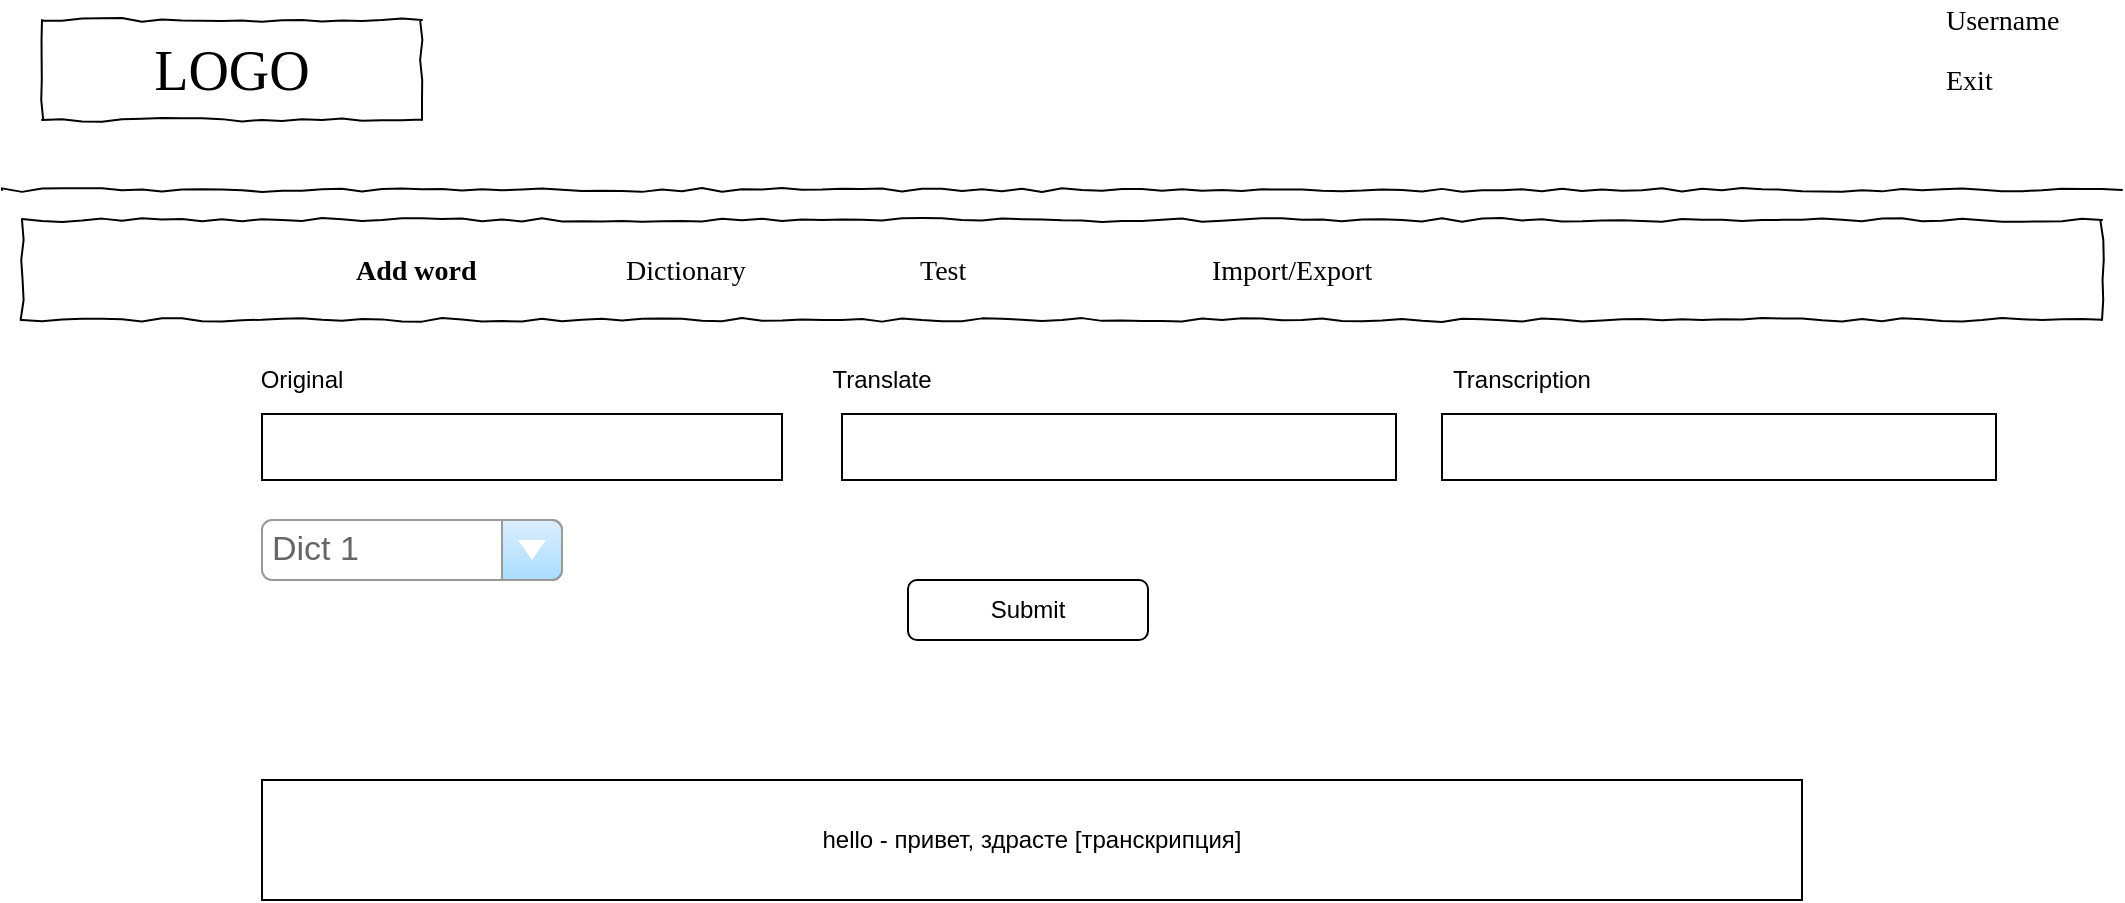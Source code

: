 <mxfile version="12.9.3" type="device" pages="5"><diagram name="add word interface" id="03018318-947c-dd8e-b7a3-06fadd420f32"><mxGraphModel dx="750" dy="504" grid="1" gridSize="10" guides="1" tooltips="1" connect="1" arrows="1" fold="1" page="1" pageScale="1" pageWidth="1100" pageHeight="850" background="#ffffff" math="0" shadow="0"><root><mxCell id="0"/><mxCell id="1" parent="0"/><mxCell id="677b7b8949515195-2" value="LOGO" style="whiteSpace=wrap;html=1;rounded=0;shadow=0;labelBackgroundColor=none;strokeWidth=1;fontFamily=Verdana;fontSize=28;align=center;comic=1;" parent="1" vertex="1"><mxGeometry x="40" y="60" width="190" height="50" as="geometry"/></mxCell><mxCell id="677b7b8949515195-6" value="Username" style="text;html=1;points=[];align=left;verticalAlign=top;spacingTop=-4;fontSize=14;fontFamily=Verdana" parent="1" vertex="1"><mxGeometry x="990" y="50" width="60" height="20" as="geometry"/></mxCell><mxCell id="677b7b8949515195-9" value="" style="line;strokeWidth=1;html=1;rounded=0;shadow=0;labelBackgroundColor=none;fillColor=none;fontFamily=Verdana;fontSize=14;fontColor=#000000;align=center;comic=1;" parent="1" vertex="1"><mxGeometry x="20" y="140" width="1060" height="10" as="geometry"/></mxCell><mxCell id="677b7b8949515195-10" value="" style="whiteSpace=wrap;html=1;rounded=0;shadow=0;labelBackgroundColor=none;strokeWidth=1;fillColor=none;fontFamily=Verdana;fontSize=12;align=center;comic=1;" parent="1" vertex="1"><mxGeometry x="30" y="160" width="1040" height="50" as="geometry"/></mxCell><mxCell id="677b7b8949515195-11" value="Dictionary" style="text;html=1;points=[];align=left;verticalAlign=top;spacingTop=-4;fontSize=14;fontFamily=Verdana" parent="1" vertex="1"><mxGeometry x="330" y="175" width="60" height="20" as="geometry"/></mxCell><mxCell id="677b7b8949515195-12" value="Test" style="text;html=1;points=[];align=left;verticalAlign=top;spacingTop=-4;fontSize=14;fontFamily=Verdana" parent="1" vertex="1"><mxGeometry x="477" y="175" width="60" height="20" as="geometry"/></mxCell><mxCell id="677b7b8949515195-13" value="Import/Export" style="text;html=1;points=[];align=left;verticalAlign=top;spacingTop=-4;fontSize=14;fontFamily=Verdana" parent="1" vertex="1"><mxGeometry x="623" y="175" width="60" height="20" as="geometry"/></mxCell><mxCell id="U719B7hPAPisSjNbhedT-3" value="" style="rounded=0;whiteSpace=wrap;html=1;" parent="1" vertex="1"><mxGeometry x="150" y="257" width="260" height="33" as="geometry"/></mxCell><mxCell id="U719B7hPAPisSjNbhedT-4" value="" style="rounded=0;whiteSpace=wrap;html=1;" parent="1" vertex="1"><mxGeometry x="440" y="257" width="277" height="33" as="geometry"/></mxCell><mxCell id="U719B7hPAPisSjNbhedT-5" value="Original" style="text;html=1;strokeColor=none;fillColor=none;align=center;verticalAlign=middle;whiteSpace=wrap;rounded=0;" parent="1" vertex="1"><mxGeometry x="150" y="230" width="40" height="20" as="geometry"/></mxCell><mxCell id="U719B7hPAPisSjNbhedT-6" value="Translate" style="text;html=1;strokeColor=none;fillColor=none;align=center;verticalAlign=middle;whiteSpace=wrap;rounded=0;" parent="1" vertex="1"><mxGeometry x="440" y="230" width="40" height="20" as="geometry"/></mxCell><mxCell id="U719B7hPAPisSjNbhedT-7" value="hello - привет, здрасте [транскрипция]" style="rounded=0;whiteSpace=wrap;html=1;" parent="1" vertex="1"><mxGeometry x="150" y="440" width="770" height="60" as="geometry"/></mxCell><mxCell id="U719B7hPAPisSjNbhedT-10" value="Submit" style="rounded=1;whiteSpace=wrap;html=1;" parent="1" vertex="1"><mxGeometry x="473" y="340" width="120" height="30" as="geometry"/></mxCell><mxCell id="U719B7hPAPisSjNbhedT-12" value="Exit" style="text;html=1;points=[];align=left;verticalAlign=top;spacingTop=-4;fontSize=14;fontFamily=Verdana" parent="1" vertex="1"><mxGeometry x="990" y="80" width="60" height="20" as="geometry"/></mxCell><mxCell id="U719B7hPAPisSjNbhedT-14" value="Dict 1" style="strokeWidth=1;shadow=0;dashed=0;align=center;html=1;shape=mxgraph.mockup.forms.comboBox;strokeColor=#999999;fillColor=#ddeeff;align=left;fillColor2=#aaddff;mainText=;fontColor=#666666;fontSize=17;spacingLeft=3;" parent="1" vertex="1"><mxGeometry x="150" y="310" width="150" height="30" as="geometry"/></mxCell><mxCell id="U719B7hPAPisSjNbhedT-15" value="Add word" style="text;html=1;points=[];align=left;verticalAlign=top;spacingTop=-4;fontSize=14;fontFamily=Verdana;fontStyle=1" parent="1" vertex="1"><mxGeometry x="195" y="175" width="60" height="20" as="geometry"/></mxCell><mxCell id="U719B7hPAPisSjNbhedT-16" value="" style="rounded=0;whiteSpace=wrap;html=1;" parent="1" vertex="1"><mxGeometry x="740" y="257" width="277" height="33" as="geometry"/></mxCell><mxCell id="U719B7hPAPisSjNbhedT-17" value="Transcription" style="text;html=1;strokeColor=none;fillColor=none;align=center;verticalAlign=middle;whiteSpace=wrap;rounded=0;" parent="1" vertex="1"><mxGeometry x="740" y="230" width="80" height="20" as="geometry"/></mxCell></root></mxGraphModel></diagram><diagram id="EbHHFBNX7gR59B4YQA5b" name="dictionaries interface"><mxGraphModel dx="1024" dy="601" grid="1" gridSize="10" guides="1" tooltips="1" connect="1" arrows="1" fold="1" page="1" pageScale="1" pageWidth="827" pageHeight="1169" math="0" shadow="0"><root><mxCell id="Q7RzRsphglmJaWzfmu_8-0"/><mxCell id="Q7RzRsphglmJaWzfmu_8-1" parent="Q7RzRsphglmJaWzfmu_8-0"/><mxCell id="Q7RzRsphglmJaWzfmu_8-2" value="LOGO" style="whiteSpace=wrap;html=1;rounded=0;shadow=0;labelBackgroundColor=none;strokeWidth=1;fontFamily=Verdana;fontSize=28;align=center;comic=1;" parent="Q7RzRsphglmJaWzfmu_8-1" vertex="1"><mxGeometry x="40" y="60" width="190" height="50" as="geometry"/></mxCell><mxCell id="Q7RzRsphglmJaWzfmu_8-3" value="Username" style="text;html=1;points=[];align=left;verticalAlign=top;spacingTop=-4;fontSize=14;fontFamily=Verdana" parent="Q7RzRsphglmJaWzfmu_8-1" vertex="1"><mxGeometry x="990" y="50" width="60" height="20" as="geometry"/></mxCell><mxCell id="Q7RzRsphglmJaWzfmu_8-4" value="" style="line;strokeWidth=1;html=1;rounded=0;shadow=0;labelBackgroundColor=none;fillColor=none;fontFamily=Verdana;fontSize=14;fontColor=#000000;align=center;comic=1;" parent="Q7RzRsphglmJaWzfmu_8-1" vertex="1"><mxGeometry x="20" y="140" width="1060" height="10" as="geometry"/></mxCell><mxCell id="Q7RzRsphglmJaWzfmu_8-5" value="" style="whiteSpace=wrap;html=1;rounded=0;shadow=0;labelBackgroundColor=none;strokeWidth=1;fillColor=none;fontFamily=Verdana;fontSize=12;align=center;comic=1;" parent="Q7RzRsphglmJaWzfmu_8-1" vertex="1"><mxGeometry x="30" y="160" width="1040" height="50" as="geometry"/></mxCell><mxCell id="Q7RzRsphglmJaWzfmu_8-6" value="Dictionary" style="text;html=1;points=[];align=left;verticalAlign=top;spacingTop=-4;fontSize=14;fontFamily=Verdana;fontStyle=1" parent="Q7RzRsphglmJaWzfmu_8-1" vertex="1"><mxGeometry x="330" y="175" width="60" height="20" as="geometry"/></mxCell><mxCell id="Q7RzRsphglmJaWzfmu_8-7" value="Test" style="text;html=1;points=[];align=left;verticalAlign=top;spacingTop=-4;fontSize=14;fontFamily=Verdana" parent="Q7RzRsphglmJaWzfmu_8-1" vertex="1"><mxGeometry x="477" y="175" width="60" height="20" as="geometry"/></mxCell><mxCell id="Q7RzRsphglmJaWzfmu_8-8" value="Import/Export" style="text;html=1;points=[];align=left;verticalAlign=top;spacingTop=-4;fontSize=14;fontFamily=Verdana" parent="Q7RzRsphglmJaWzfmu_8-1" vertex="1"><mxGeometry x="623" y="175" width="60" height="20" as="geometry"/></mxCell><mxCell id="Q7RzRsphglmJaWzfmu_8-9" value="Exit" style="text;html=1;points=[];align=left;verticalAlign=top;spacingTop=-4;fontSize=14;fontFamily=Verdana" parent="Q7RzRsphglmJaWzfmu_8-1" vertex="1"><mxGeometry x="990" y="80" width="60" height="20" as="geometry"/></mxCell><mxCell id="Q7RzRsphglmJaWzfmu_8-10" value="Add word" style="text;html=1;points=[];align=left;verticalAlign=top;spacingTop=-4;fontSize=14;fontFamily=Verdana;fontStyle=0" parent="Q7RzRsphglmJaWzfmu_8-1" vertex="1"><mxGeometry x="195" y="175" width="60" height="20" as="geometry"/></mxCell><mxCell id="Q7RzRsphglmJaWzfmu_8-11" value="" style="html=1;verticalLabelPosition=bottom;align=center;labelBackgroundColor=#ffffff;verticalAlign=top;strokeWidth=2;strokeColor=#0080F0;shadow=0;dashed=0;shape=mxgraph.ios7.icons.keypad;" parent="Q7RzRsphglmJaWzfmu_8-1" vertex="1"><mxGeometry x="980" y="230" width="30" height="30" as="geometry"/></mxCell><mxCell id="Q7RzRsphglmJaWzfmu_8-12" value="" style="html=1;verticalLabelPosition=bottom;align=center;labelBackgroundColor=#ffffff;verticalAlign=top;strokeWidth=2;strokeColor=#0080F0;shadow=0;dashed=0;shape=mxgraph.ios7.icons.preferences;pointerEvents=1" parent="Q7RzRsphglmJaWzfmu_8-1" vertex="1"><mxGeometry x="1030" y="233" width="30" height="24" as="geometry"/></mxCell><mxCell id="Q7RzRsphglmJaWzfmu_8-13" value="Grid" style="text;html=1;strokeColor=none;fillColor=none;align=center;verticalAlign=middle;whiteSpace=wrap;rounded=0;fontStyle=2" parent="Q7RzRsphglmJaWzfmu_8-1" vertex="1"><mxGeometry x="40" y="240" width="40" height="20" as="geometry"/></mxCell><mxCell id="Q7RzRsphglmJaWzfmu_8-14" value="&lt;h1&gt;Dict name&lt;/h1&gt;&lt;p&gt;Words: 30&lt;/p&gt;&lt;p&gt;Dict description&lt;/p&gt;" style="text;html=1;spacing=5;spacingTop=-20;whiteSpace=wrap;overflow=hidden;rounded=0;fillColor=#f5f5f5;strokeColor=#666666;fontColor=#333333;" parent="Q7RzRsphglmJaWzfmu_8-1" vertex="1"><mxGeometry x="40" y="280" width="190" height="100" as="geometry"/></mxCell><mxCell id="Q7RzRsphglmJaWzfmu_8-17" value="LIst" style="text;html=1;strokeColor=none;fillColor=none;align=center;verticalAlign=middle;whiteSpace=wrap;rounded=0;fontStyle=2" parent="Q7RzRsphglmJaWzfmu_8-1" vertex="1"><mxGeometry x="50" y="830" width="40" height="20" as="geometry"/></mxCell><mxCell id="Q7RzRsphglmJaWzfmu_8-18" value="Dict name" style="text;html=1;strokeColor=none;fillColor=none;align=center;verticalAlign=middle;whiteSpace=wrap;rounded=0;fontSize=20;" parent="Q7RzRsphglmJaWzfmu_8-1" vertex="1"><mxGeometry x="60" y="890" width="110" height="20" as="geometry"/></mxCell><mxCell id="Q7RzRsphglmJaWzfmu_8-19" value="Dict description" style="text;html=1;strokeColor=none;fillColor=none;align=center;verticalAlign=middle;whiteSpace=wrap;rounded=0;fontSize=14;" parent="Q7RzRsphglmJaWzfmu_8-1" vertex="1"><mxGeometry x="180" y="890" width="110" height="20" as="geometry"/></mxCell><mxCell id="Q7RzRsphglmJaWzfmu_8-20" value="Dict name" style="text;html=1;strokeColor=none;fillColor=none;align=center;verticalAlign=middle;whiteSpace=wrap;rounded=0;fontSize=20;" parent="Q7RzRsphglmJaWzfmu_8-1" vertex="1"><mxGeometry x="60" y="930" width="110" height="20" as="geometry"/></mxCell><mxCell id="Q7RzRsphglmJaWzfmu_8-21" value="Dict description" style="text;html=1;strokeColor=none;fillColor=none;align=center;verticalAlign=middle;whiteSpace=wrap;rounded=0;fontSize=14;" parent="Q7RzRsphglmJaWzfmu_8-1" vertex="1"><mxGeometry x="180" y="930" width="110" height="20" as="geometry"/></mxCell><mxCell id="Q7RzRsphglmJaWzfmu_8-22" value="Dict name" style="text;html=1;strokeColor=none;fillColor=none;align=center;verticalAlign=middle;whiteSpace=wrap;rounded=0;fontSize=20;" parent="Q7RzRsphglmJaWzfmu_8-1" vertex="1"><mxGeometry x="60" y="970" width="110" height="20" as="geometry"/></mxCell><mxCell id="Q7RzRsphglmJaWzfmu_8-23" value="Dict description" style="text;html=1;strokeColor=none;fillColor=none;align=center;verticalAlign=middle;whiteSpace=wrap;rounded=0;fontSize=14;" parent="Q7RzRsphglmJaWzfmu_8-1" vertex="1"><mxGeometry x="180" y="970" width="110" height="20" as="geometry"/></mxCell><mxCell id="Q7RzRsphglmJaWzfmu_8-24" value="Dictionary (Grid)" style="text;html=1;strokeColor=none;fillColor=none;align=center;verticalAlign=middle;whiteSpace=wrap;rounded=0;fontStyle=2" parent="Q7RzRsphglmJaWzfmu_8-1" vertex="1"><mxGeometry x="30" y="400" width="140" height="20" as="geometry"/></mxCell><mxCell id="Q7RzRsphglmJaWzfmu_8-25" value="&lt;div&gt;performs - выполнять&lt;/div&gt;&lt;div&gt;behaviour - поведение&lt;/div&gt;&lt;div&gt;terminate - прекратить&lt;/div&gt;&lt;div&gt;template - шаблон&lt;/div&gt;&lt;div style=&quot;&quot;&gt;memeber - член, участник&lt;/div&gt;" style="text;html=1;align=left;verticalAlign=middle;whiteSpace=wrap;rounded=0;fontSize=14;strokeColor=#000000;" parent="Q7RzRsphglmJaWzfmu_8-1" vertex="1"><mxGeometry x="50" y="524" width="450" height="120" as="geometry"/></mxCell><mxCell id="Q7RzRsphglmJaWzfmu_8-26" value="Dictionary (LIst)" style="text;html=1;strokeColor=none;fillColor=none;align=center;verticalAlign=middle;whiteSpace=wrap;rounded=0;fontStyle=2" parent="Q7RzRsphglmJaWzfmu_8-1" vertex="1"><mxGeometry x="520" y="820" width="120" height="20" as="geometry"/></mxCell><mxCell id="Q7RzRsphglmJaWzfmu_8-27" value="&lt;div&gt;performs - выполнять&lt;/div&gt;&lt;div&gt;behaviour - поведение&lt;/div&gt;&lt;div&gt;terminate - прекратить&lt;/div&gt;&lt;div&gt;template - шаблон&lt;/div&gt;&lt;div style=&quot;&quot;&gt;memeber - член, участник&lt;/div&gt;" style="text;html=1;strokeColor=#000000;fillColor=none;align=left;verticalAlign=middle;whiteSpace=wrap;rounded=0;fontSize=14;" parent="Q7RzRsphglmJaWzfmu_8-1" vertex="1"><mxGeometry x="530" y="870" width="450" height="130" as="geometry"/></mxCell><mxCell id="Q7RzRsphglmJaWzfmu_8-28" value="" style="html=1;verticalLabelPosition=bottom;labelBackgroundColor=#ffffff;verticalAlign=top;shadow=0;dashed=0;strokeWidth=2;shape=mxgraph.ios7.misc.add;fillColor=#00dd00;strokeColor=#ffffff;fontSize=14;align=left;" parent="Q7RzRsphglmJaWzfmu_8-1" vertex="1"><mxGeometry x="710" y="310" width="30" height="28" as="geometry"/></mxCell><mxCell id="Q7RzRsphglmJaWzfmu_8-29" value="" style="html=1;verticalLabelPosition=bottom;labelBackgroundColor=#ffffff;verticalAlign=top;shadow=0;dashed=0;strokeWidth=2;shape=mxgraph.ios7.misc.add;fillColor=#00dd00;strokeColor=#ffffff;fontSize=14;align=left;" parent="Q7RzRsphglmJaWzfmu_8-1" vertex="1"><mxGeometry x="54" y="1010" width="12" height="12" as="geometry"/></mxCell><mxCell id="Q7RzRsphglmJaWzfmu_8-30" value="Create" style="text;html=1;strokeColor=none;fillColor=none;align=center;verticalAlign=middle;whiteSpace=wrap;rounded=0;fontSize=20;" parent="Q7RzRsphglmJaWzfmu_8-1" vertex="1"><mxGeometry x="60" y="1006" width="110" height="20" as="geometry"/></mxCell><mxCell id="Q7RzRsphglmJaWzfmu_8-31" value="Change" style="html=1;shadow=0;dashed=0;shape=mxgraph.bootstrap.rrect;rSize=5;fillColor=#3D8BCD;align=center;strokeColor=#3D8BCD;fontColor=#ffffff;fontSize=16;whiteSpace=wrap;" parent="Q7RzRsphglmJaWzfmu_8-1" vertex="1"><mxGeometry x="54" y="490" width="65" height="20" as="geometry"/></mxCell><mxCell id="SYM2wrqdD4xrllg5OAQU-0" value="&lt;h1&gt;Dict name&lt;/h1&gt;&lt;p&gt;Words: 30&lt;/p&gt;&lt;p&gt;Dict description&lt;/p&gt;" style="text;html=1;spacing=5;spacingTop=-20;whiteSpace=wrap;overflow=hidden;rounded=0;fillColor=#f5f5f5;strokeColor=#666666;fontColor=#333333;" parent="Q7RzRsphglmJaWzfmu_8-1" vertex="1"><mxGeometry x="265" y="280" width="190" height="100" as="geometry"/></mxCell><mxCell id="SYM2wrqdD4xrllg5OAQU-1" value="&lt;h1&gt;Dict name&lt;/h1&gt;&lt;p&gt;Words: 30&lt;/p&gt;&lt;p&gt;Dict description&lt;/p&gt;" style="text;html=1;spacing=5;spacingTop=-20;whiteSpace=wrap;overflow=hidden;rounded=0;fillColor=#f5f5f5;strokeColor=#666666;fontColor=#333333;" parent="Q7RzRsphglmJaWzfmu_8-1" vertex="1"><mxGeometry x="485" y="280" width="190" height="100" as="geometry"/></mxCell><mxCell id="i-1XCxJBfSRZAzpUaMRU-0" value="Dict name" style="text;html=1;strokeColor=none;fillColor=none;align=center;verticalAlign=middle;whiteSpace=wrap;rounded=0;fontSize=20;" parent="Q7RzRsphglmJaWzfmu_8-1" vertex="1"><mxGeometry x="45" y="430" width="110" height="20" as="geometry"/></mxCell><mxCell id="i-1XCxJBfSRZAzpUaMRU-1" value="Dict description" style="text;html=1;strokeColor=none;fillColor=none;align=center;verticalAlign=middle;whiteSpace=wrap;rounded=0;fontSize=14;" parent="Q7RzRsphglmJaWzfmu_8-1" vertex="1"><mxGeometry x="50" y="460" width="110" height="20" as="geometry"/></mxCell><mxCell id="i-1XCxJBfSRZAzpUaMRU-2" value="Change" style="html=1;shadow=0;dashed=0;shape=mxgraph.bootstrap.rrect;rSize=5;fillColor=#3D8BCD;align=center;strokeColor=#3D8BCD;fontColor=#ffffff;fontSize=16;whiteSpace=wrap;" parent="Q7RzRsphglmJaWzfmu_8-1" vertex="1"><mxGeometry x="202.5" y="563" width="65" height="10" as="geometry"/></mxCell><mxCell id="jrkJPr88kM70m0OufN1d-0" value="Add" style="html=1;shadow=0;dashed=0;shape=mxgraph.bootstrap.rrect;rSize=5;fillColor=#3D8BCD;align=center;strokeColor=#3D8BCD;fontColor=#ffffff;fontSize=16;whiteSpace=wrap;" parent="Q7RzRsphglmJaWzfmu_8-1" vertex="1"><mxGeometry x="225" y="624" width="65" height="10" as="geometry"/></mxCell><mxCell id="EFHkAG4ttYNZf82nyg6u-0" value="Delete" style="html=1;shadow=0;dashed=0;shape=mxgraph.bootstrap.rrect;rSize=5;fillColor=#a20025;align=center;strokeColor=#6F0000;fontSize=16;whiteSpace=wrap;fontColor=#ffffff;" parent="Q7RzRsphglmJaWzfmu_8-1" vertex="1"><mxGeometry x="50" y="660" width="65" height="20" as="geometry"/></mxCell><mxCell id="927Rok5FPzdwAnaY8Z8s-0" value="Delete" style="html=1;shadow=0;dashed=0;shape=mxgraph.bootstrap.rrect;rSize=5;fillColor=#a20025;align=center;strokeColor=#6F0000;fontSize=16;whiteSpace=wrap;fontColor=#ffffff;" parent="Q7RzRsphglmJaWzfmu_8-1" vertex="1"><mxGeometry x="276" y="563" width="65" height="8" as="geometry"/></mxCell></root></mxGraphModel></diagram><diagram id="VB5blM9HHBCdFvsBlc7a" name="test interface"><mxGraphModel dx="1024" dy="601" grid="1" gridSize="10" guides="1" tooltips="1" connect="1" arrows="1" fold="1" page="1" pageScale="1" pageWidth="827" pageHeight="1169" math="0" shadow="0"><root><mxCell id="G_Q1fe8E3EXtr7cmt8nC-0"/><mxCell id="G_Q1fe8E3EXtr7cmt8nC-1" parent="G_Q1fe8E3EXtr7cmt8nC-0"/><mxCell id="G_Q1fe8E3EXtr7cmt8nC-2" value="LOGO" style="whiteSpace=wrap;html=1;rounded=0;shadow=0;labelBackgroundColor=none;strokeWidth=1;fontFamily=Verdana;fontSize=28;align=center;comic=1;" parent="G_Q1fe8E3EXtr7cmt8nC-1" vertex="1"><mxGeometry x="40" y="60" width="190" height="50" as="geometry"/></mxCell><mxCell id="G_Q1fe8E3EXtr7cmt8nC-3" value="Username" style="text;html=1;points=[];align=left;verticalAlign=top;spacingTop=-4;fontSize=14;fontFamily=Verdana" parent="G_Q1fe8E3EXtr7cmt8nC-1" vertex="1"><mxGeometry x="990" y="50" width="60" height="20" as="geometry"/></mxCell><mxCell id="G_Q1fe8E3EXtr7cmt8nC-4" value="" style="line;strokeWidth=1;html=1;rounded=0;shadow=0;labelBackgroundColor=none;fillColor=none;fontFamily=Verdana;fontSize=14;fontColor=#000000;align=center;comic=1;" parent="G_Q1fe8E3EXtr7cmt8nC-1" vertex="1"><mxGeometry x="20" y="140" width="1060" height="10" as="geometry"/></mxCell><mxCell id="G_Q1fe8E3EXtr7cmt8nC-5" value="" style="whiteSpace=wrap;html=1;rounded=0;shadow=0;labelBackgroundColor=none;strokeWidth=1;fillColor=none;fontFamily=Verdana;fontSize=12;align=center;comic=1;" parent="G_Q1fe8E3EXtr7cmt8nC-1" vertex="1"><mxGeometry x="30" y="160" width="1040" height="50" as="geometry"/></mxCell><mxCell id="G_Q1fe8E3EXtr7cmt8nC-6" value="Dictionary" style="text;html=1;points=[];align=left;verticalAlign=top;spacingTop=-4;fontSize=14;fontFamily=Verdana;fontStyle=0" parent="G_Q1fe8E3EXtr7cmt8nC-1" vertex="1"><mxGeometry x="330" y="175" width="60" height="20" as="geometry"/></mxCell><mxCell id="G_Q1fe8E3EXtr7cmt8nC-7" value="Test" style="text;html=1;points=[];align=left;verticalAlign=top;spacingTop=-4;fontSize=14;fontFamily=Verdana;fontStyle=1" parent="G_Q1fe8E3EXtr7cmt8nC-1" vertex="1"><mxGeometry x="477" y="175" width="60" height="20" as="geometry"/></mxCell><mxCell id="G_Q1fe8E3EXtr7cmt8nC-8" value="Import/Export" style="text;html=1;points=[];align=left;verticalAlign=top;spacingTop=-4;fontSize=14;fontFamily=Verdana" parent="G_Q1fe8E3EXtr7cmt8nC-1" vertex="1"><mxGeometry x="623" y="175" width="60" height="20" as="geometry"/></mxCell><mxCell id="G_Q1fe8E3EXtr7cmt8nC-9" value="Exit" style="text;html=1;points=[];align=left;verticalAlign=top;spacingTop=-4;fontSize=14;fontFamily=Verdana" parent="G_Q1fe8E3EXtr7cmt8nC-1" vertex="1"><mxGeometry x="990" y="80" width="60" height="20" as="geometry"/></mxCell><mxCell id="G_Q1fe8E3EXtr7cmt8nC-10" value="Add word" style="text;html=1;points=[];align=left;verticalAlign=top;spacingTop=-4;fontSize=14;fontFamily=Verdana;fontStyle=0" parent="G_Q1fe8E3EXtr7cmt8nC-1" vertex="1"><mxGeometry x="195" y="175" width="60" height="20" as="geometry"/></mxCell><mxCell id="G_Q1fe8E3EXtr7cmt8nC-11" value="Dict/all" style="html=1;shadow=0;dashed=0;shape=mxgraph.bootstrap.rrect;rSize=5;strokeColor=#dddddd;spacingRight=10;fontSize=14;whiteSpace=wrap;align=center;" parent="G_Q1fe8E3EXtr7cmt8nC-1" vertex="1"><mxGeometry x="140" y="240" width="120" height="30" as="geometry"/></mxCell><mxCell id="G_Q1fe8E3EXtr7cmt8nC-12" value="" style="shape=triangle;direction=south;fillColor=#000000;strokeColor=none;perimeter=none;" parent="G_Q1fe8E3EXtr7cmt8nC-11" vertex="1"><mxGeometry x="1" y="0.5" width="10" height="5" relative="1" as="geometry"><mxPoint x="-20" y="-2.5" as="offset"/></mxGeometry></mxCell><mxCell id="G_Q1fe8E3EXtr7cmt8nC-13" value="Period" style="html=1;shadow=0;dashed=0;shape=mxgraph.bootstrap.rrect;rSize=5;strokeColor=#dddddd;spacingRight=10;fontSize=14;whiteSpace=wrap;align=center;" parent="G_Q1fe8E3EXtr7cmt8nC-1" vertex="1"><mxGeometry x="577" y="240" width="120" height="30" as="geometry"/></mxCell><mxCell id="G_Q1fe8E3EXtr7cmt8nC-14" value="" style="shape=triangle;direction=south;fillColor=#000000;strokeColor=none;perimeter=none;" parent="G_Q1fe8E3EXtr7cmt8nC-13" vertex="1"><mxGeometry x="1" y="0.5" width="10" height="5" relative="1" as="geometry"><mxPoint x="-20" y="-2.5" as="offset"/></mxGeometry></mxCell><mxCell id="G_Q1fe8E3EXtr7cmt8nC-15" value="Strenght/Reverse" style="html=1;shadow=0;dashed=0;shape=mxgraph.bootstrap.rrect;rSize=5;strokeColor=#dddddd;spacingRight=10;fontSize=14;whiteSpace=wrap;align=center;" parent="G_Q1fe8E3EXtr7cmt8nC-1" vertex="1"><mxGeometry x="295" y="240" width="255" height="30" as="geometry"/></mxCell><mxCell id="G_Q1fe8E3EXtr7cmt8nC-16" value="" style="shape=triangle;direction=south;fillColor=#000000;strokeColor=none;perimeter=none;" parent="G_Q1fe8E3EXtr7cmt8nC-15" vertex="1"><mxGeometry x="1" y="0.5" width="10" height="5" relative="1" as="geometry"><mxPoint x="-20" y="-2.5" as="offset"/></mxGeometry></mxCell><mxCell id="G_Q1fe8E3EXtr7cmt8nC-17" value="Button" style="html=1;shadow=0;dashed=0;shape=mxgraph.bootstrap.rrect;rSize=5;fillColor=#3D8BCD;align=center;strokeColor=#3D8BCD;fontColor=#ffffff;fontSize=14;whiteSpace=wrap;" parent="G_Q1fe8E3EXtr7cmt8nC-1" vertex="1"><mxGeometry x="740" y="240" width="60" height="30" as="geometry"/></mxCell><mxCell id="G_Q1fe8E3EXtr7cmt8nC-18" value="Test" style="html=1;shadow=0;dashed=0;shape=mxgraph.bootstrap.rrect;rSize=5;strokeColor=#dddddd;spacingRight=10;fontSize=14;whiteSpace=wrap;align=center;" parent="G_Q1fe8E3EXtr7cmt8nC-1" vertex="1"><mxGeometry x="20" y="240" width="100" height="30" as="geometry"/></mxCell><mxCell id="G_Q1fe8E3EXtr7cmt8nC-19" value="" style="shape=triangle;direction=south;fillColor=#000000;strokeColor=none;perimeter=none;" parent="G_Q1fe8E3EXtr7cmt8nC-18" vertex="1"><mxGeometry x="1" y="0.5" width="10" height="5" relative="1" as="geometry"><mxPoint x="-20" y="-2.5" as="offset"/></mxGeometry></mxCell><mxCell id="G_Q1fe8E3EXtr7cmt8nC-20" value="Input test" style="text;html=1;strokeColor=none;fillColor=none;align=center;verticalAlign=middle;whiteSpace=wrap;rounded=0;fontStyle=2" parent="G_Q1fe8E3EXtr7cmt8nC-1" vertex="1"><mxGeometry x="40" y="300" width="60" height="20" as="geometry"/></mxCell><mxCell id="G_Q1fe8E3EXtr7cmt8nC-21" value="Checkbox test" style="text;html=1;strokeColor=none;fillColor=none;align=center;verticalAlign=middle;whiteSpace=wrap;rounded=0;fontStyle=2" parent="G_Q1fe8E3EXtr7cmt8nC-1" vertex="1"><mxGeometry x="40" y="720" width="100" height="20" as="geometry"/></mxCell><mxCell id="G_Q1fe8E3EXtr7cmt8nC-22" value="" style="group" parent="G_Q1fe8E3EXtr7cmt8nC-1" vertex="1" connectable="0"><mxGeometry x="48.5" y="770" width="371.5" height="500" as="geometry"/></mxCell><mxCell id="G_Q1fe8E3EXtr7cmt8nC-23" value="" style="rounded=0;whiteSpace=wrap;html=1;fillColor=none;" parent="G_Q1fe8E3EXtr7cmt8nC-22" vertex="1"><mxGeometry width="353" height="500" as="geometry"/></mxCell><mxCell id="G_Q1fe8E3EXtr7cmt8nC-24" value="Word" style="html=1;shadow=0;dashed=0;shape=mxgraph.bootstrap.rrect;align=center;rSize=5;strokeColor=none;fillColor=#0D5B9D;fontColor=#ffffff;fontStyle=1;whiteSpace=wrap;" parent="G_Q1fe8E3EXtr7cmt8nC-22" vertex="1"><mxGeometry x="143" y="12.8" width="60" height="38.4" as="geometry"/></mxCell><mxCell id="G_Q1fe8E3EXtr7cmt8nC-25" value="Button" style="html=1;shadow=0;dashed=0;shape=mxgraph.bootstrap.rrect;rSize=5;fillColor=#60a917;align=center;strokeColor=#2D7600;fontSize=14;whiteSpace=wrap;fontColor=#ffffff;" parent="G_Q1fe8E3EXtr7cmt8nC-22" vertex="1"><mxGeometry x="30" y="102.4" width="270" height="38.4" as="geometry"/></mxCell><mxCell id="G_Q1fe8E3EXtr7cmt8nC-26" value="Button" style="html=1;shadow=0;dashed=0;shape=mxgraph.bootstrap.rrect;rSize=5;fillColor=#3D8BCD;align=center;strokeColor=#3D8BCD;fontColor=#ffffff;fontSize=14;whiteSpace=wrap;" parent="G_Q1fe8E3EXtr7cmt8nC-22" vertex="1"><mxGeometry x="30" y="250" width="130" height="38.4" as="geometry"/></mxCell><mxCell id="G_Q1fe8E3EXtr7cmt8nC-27" value="Button" style="html=1;shadow=0;dashed=0;shape=mxgraph.bootstrap.rrect;rSize=5;fillColor=#a20025;align=center;strokeColor=#6F0000;fontColor=#ffffff;fontSize=14;whiteSpace=wrap;" parent="G_Q1fe8E3EXtr7cmt8nC-22" vertex="1"><mxGeometry x="30" y="150" width="180" height="38.4" as="geometry"/></mxCell><mxCell id="G_Q1fe8E3EXtr7cmt8nC-28" value="Button" style="html=1;shadow=0;dashed=0;shape=mxgraph.bootstrap.rrect;rSize=5;fillColor=#3D8BCD;align=center;strokeColor=#3D8BCD;fontColor=#ffffff;fontSize=14;whiteSpace=wrap;" parent="G_Q1fe8E3EXtr7cmt8nC-22" vertex="1"><mxGeometry x="30" y="204.8" width="240" height="38.4" as="geometry"/></mxCell><mxCell id="G_Q1fe8E3EXtr7cmt8nC-29" value="Button" style="html=1;shadow=0;dashed=0;shape=mxgraph.bootstrap.rrect;rSize=5;fillColor=#3D8BCD;align=center;strokeColor=#3D8BCD;fontColor=#ffffff;fontSize=14;whiteSpace=wrap;" parent="G_Q1fe8E3EXtr7cmt8nC-22" vertex="1"><mxGeometry x="30" y="300" width="190" height="38.4" as="geometry"/></mxCell><mxCell id="G_Q1fe8E3EXtr7cmt8nC-30" value="Button" style="html=1;shadow=0;dashed=0;shape=mxgraph.bootstrap.rrect;rSize=5;fillColor=#3D8BCD;align=center;strokeColor=#3D8BCD;fontColor=#ffffff;fontSize=14;whiteSpace=wrap;" parent="G_Q1fe8E3EXtr7cmt8nC-22" vertex="1"><mxGeometry x="30" y="350" width="120" height="38.4" as="geometry"/></mxCell><mxCell id="G_Q1fe8E3EXtr7cmt8nC-31" value="Answer" style="html=1;shadow=0;dashed=0;shape=mxgraph.bootstrap.rrect;rSize=5;fillColor=#58B957;align=center;strokeColor=#58B957;fontColor=#ffffff;fontSize=14;whiteSpace=wrap;" parent="G_Q1fe8E3EXtr7cmt8nC-22" vertex="1"><mxGeometry x="131.5" y="430" width="60" height="38.4" as="geometry"/></mxCell><mxCell id="G_Q1fe8E3EXtr7cmt8nC-32" value="&lt;span style=&quot;color: rgba(0 , 0 , 0 , 0) ; font-family: monospace ; font-size: 0px&quot;&gt;%3CmxGraphModel%3E%3Croot%3E%3CmxCell%20id%3D%220%22%2F%3E%3CmxCell%20id%3D%221%22%20parent%3D%220%22%2F%3E%3CmxCell%20id%3D%222%22%20value%3D%22%22%20style%3D%22group%22%20vertex%3D%221%22%20connectable%3D%220%22%20parent%3D%221%22%3E%3CmxGeometry%20x%3D%2240%22%20y%3D%22340%22%20width%3D%22388.5%22%20height%3D%22360%22%20as%3D%22geometry%22%2F%3E%3C%2FmxCell%3E%3CmxCell%20id%3D%223%22%20value%3D%22%22%20style%3D%22rounded%3D0%3BwhiteSpace%3Dwrap%3Bhtml%3D1%3BfillColor%3Dnone%3B%22%20vertex%3D%221%22%20parent%3D%222%22%3E%3CmxGeometry%20width%3D%22353%22%20height%3D%22360%22%20as%3D%22geometry%22%2F%3E%3C%2FmxCell%3E%3CmxCell%20id%3D%224%22%20value%3D%22Word%22%20style%3D%22html%3D1%3Bshadow%3D0%3Bdashed%3D0%3Bshape%3Dmxgraph.bootstrap.rrect%3Balign%3Dcenter%3BrSize%3D5%3BstrokeColor%3Dnone%3BfillColor%3D%230D5B9D%3BfontColor%3D%23ffffff%3BfontStyle%3D1%3BwhiteSpace%3Dwrap%3B%22%20vertex%3D%221%22%20parent%3D%222%22%3E%3CmxGeometry%20x%3D%22143%22%20y%3D%2210%22%20width%3D%2260%22%20height%3D%2230%22%20as%3D%22geometry%22%2F%3E%3C%2FmxCell%3E%3CmxCell%20id%3D%225%22%20value%3D%22Answer%22%20style%3D%22html%3D1%3Bshadow%3D0%3Bdashed%3D0%3Bshape%3Dmxgraph.bootstrap.rrect%3BrSize%3D5%3BfillColor%3D%2358B957%3Balign%3Dcenter%3BstrokeColor%3D%2358B957%3BfontColor%3D%23ffffff%3BfontSize%3D14%3BwhiteSpace%3Dwrap%3B%22%20vertex%3D%221%22%20parent%3D%222%22%3E%3CmxGeometry%20x%3D%22280%22%20y%3D%2285%22%20width%3D%2260%22%20height%3D%2230%22%20as%3D%22geometry%22%2F%3E%3C%2FmxCell%3E%3CmxCell%20id%3D%226%22%20value%3D%22Input%22%20style%3D%22html%3D1%3Bshadow%3D0%3Bdashed%3D0%3Bshape%3Dmxgraph.bootstrap.rrect%3BrSize%3D5%3BstrokeColor%3D%23000000%3BfontSize%3D14%3Balign%3Dleft%3BspacingLeft%3D8%3BwhiteSpace%3Dwrap%3BfillColor%3Dnone%3B%22%20vertex%3D%221%22%20parent%3D%222%22%3E%3CmxGeometry%20x%3D%2220%22%20y%3D%2285%22%20width%3D%22250%22%20height%3D%2230%22%20as%3D%22geometry%22%2F%3E%3C%2FmxCell%3E%3CmxCell%20id%3D%227%22%20value%3D%22tip%22%20style%3D%22text%3Bhtml%3D1%3BstrokeColor%3D%23000000%3BfillColor%3Dnone%3Balign%3Dcenter%3BverticalAlign%3Dmiddle%3BwhiteSpace%3Dwrap%3Brounded%3D0%3BfontStyle%3D2%3BlabelBorderColor%3Dnone%3Bglass%3D0%3Bshadow%3D0%3Bcomic%3D0%3Bdashed%3D1%3B%22%20vertex%3D%221%22%20parent%3D%222%22%3E%3CmxGeometry%20x%3D%2220%22%20y%3D%22125%22%20width%3D%2260%22%20height%3D%2220%22%20as%3D%22geometry%22%2F%3E%3C%2FmxCell%3E%3CmxCell%20id%3D%228%22%20value%3D%22tip%22%20style%3D%22text%3Bhtml%3D1%3BstrokeColor%3D%23000000%3BfillColor%3Dnone%3Balign%3Dcenter%3BverticalAlign%3Dmiddle%3BwhiteSpace%3Dwrap%3Brounded%3D0%3BfontStyle%3D2%3BlabelBorderColor%3Dnone%3Bglass%3D0%3Bshadow%3D0%3Bcomic%3D0%3Bdashed%3D1%3B%22%20vertex%3D%221%22%20parent%3D%222%22%3E%3CmxGeometry%20x%3D%2253%22%20y%3D%22180%22%20width%3D%22267%22%20height%3D%2220%22%20as%3D%22geometry%22%2F%3E%3C%2FmxCell%3E%3CmxCell%20id%3D%229%22%20value%3D%22tip%22%20style%3D%22text%3Bhtml%3D1%3BstrokeColor%3D%23000000%3BfillColor%3Dnone%3Balign%3Dcenter%3BverticalAlign%3Dmiddle%3BwhiteSpace%3Dwrap%3Brounded%3D0%3BfontStyle%3D2%3BlabelBorderColor%3Dnone%3Bglass%3D0%3Bshadow%3D0%3Bcomic%3D0%3Bdashed%3D1%3B%22%20vertex%3D%221%22%20parent%3D%222%22%3E%3CmxGeometry%20x%3D%2253%22%20y%3D%22220%22%20width%3D%22107%22%20height%3D%2220%22%20as%3D%22geometry%22%2F%3E%3C%2FmxCell%3E%3CmxCell%20id%3D%2210%22%20value%3D%22tip%22%20style%3D%22text%3Bhtml%3D1%3BstrokeColor%3D%23000000%3BfillColor%3Dnone%3Balign%3Dcenter%3BverticalAlign%3Dmiddle%3BwhiteSpace%3Dwrap%3Brounded%3D0%3BfontStyle%3D2%3BlabelBorderColor%3Dnone%3Bglass%3D0%3Bshadow%3D0%3Bcomic%3D0%3Bdashed%3D1%3B%22%20vertex%3D%221%22%20parent%3D%222%22%3E%3CmxGeometry%20x%3D%2253%22%20y%3D%22260%22%20width%3D%2260%22%20height%3D%2220%22%20as%3D%22geometry%22%2F%3E%3C%2FmxCell%3E%3CmxCell%20id%3D%2211%22%20value%3D%22tip%22%20style%3D%22text%3Bhtml%3D1%3BstrokeColor%3D%23000000%3BfillColor%3Dnone%3Balign%3Dcenter%3BverticalAlign%3Dmiddle%3BwhiteSpace%3Dwrap%3Brounded%3D0%3BfontStyle%3D2%3BlabelBorderColor%3Dnone%3Bglass%3D0%3Bshadow%3D0%3Bcomic%3D0%3Bdashed%3D1%3B%22%20vertex%3D%221%22%20parent%3D%222%22%3E%3CmxGeometry%20x%3D%2253%22%20y%3D%22300%22%20width%3D%22177%22%20height%3D%2220%22%20as%3D%22geometry%22%2F%3E%3C%2FmxCell%3E%3CmxCell%20id%3D%2212%22%20value%3D%22%22%20style%3D%22html%3D1%3Bshadow%3D0%3Bdashed%3D0%3Bshape%3Dmxgraph.bootstrap.rrect%3BrSize%3D5%3BstrokeColor%3Dnone%3BfillColor%3D%23f6f6f6%3BwhiteSpace%3Dwrap%3Brounded%3D0%3Bglass%3D0%3Bcomic%3D0%3B%22%20vertex%3D%221%22%20parent%3D%222%22%3E%3CmxGeometry%20y%3D%22340%22%20width%3D%22350%22%20height%3D%2220%22%20as%3D%22geometry%22%2F%3E%3C%2FmxCell%3E%3CmxCell%20id%3D%2213%22%20value%3D%2260%25%22%20style%3D%22html%3D1%3Bshadow%3D0%3Bdashed%3D0%3Bshape%3Dmxgraph.bootstrap.leftButtonStriped%3BfillColor%3D%2359B958%3BfontColor%3D%23FFFFFF%3BwhiteSpace%3Dwrap%3B%22%20vertex%3D%221%22%20parent%3D%2212%22%3E%3CmxGeometry%20width%3D%22218.75%22%20height%3D%2220%22%20as%3D%22geometry%22%2F%3E%3C%2FmxCell%3E%3C%2Froot%3E%3C%2FmxGraphModel%3E&lt;/span&gt;" style="html=1;shadow=0;dashed=0;shape=mxgraph.bootstrap.rrect;rSize=5;strokeColor=none;fillColor=#f6f6f6;whiteSpace=wrap;rounded=0;glass=0;comic=0;" parent="G_Q1fe8E3EXtr7cmt8nC-22" vertex="1"><mxGeometry x="-2" y="480" width="350" height="20" as="geometry"/></mxCell><mxCell id="G_Q1fe8E3EXtr7cmt8nC-33" value="60%" style="html=1;shadow=0;dashed=0;shape=mxgraph.bootstrap.leftButtonStriped;fillColor=#59B958;fontColor=#FFFFFF;whiteSpace=wrap;" parent="G_Q1fe8E3EXtr7cmt8nC-32" vertex="1"><mxGeometry width="218.75" height="20" as="geometry"/></mxCell><mxCell id="G_Q1fe8E3EXtr7cmt8nC-34" value="" style="group" parent="G_Q1fe8E3EXtr7cmt8nC-1" vertex="1" connectable="0"><mxGeometry x="40" y="340" width="388.5" height="360" as="geometry"/></mxCell><mxCell id="G_Q1fe8E3EXtr7cmt8nC-35" value="" style="rounded=0;whiteSpace=wrap;html=1;fillColor=none;" parent="G_Q1fe8E3EXtr7cmt8nC-34" vertex="1"><mxGeometry width="353" height="360" as="geometry"/></mxCell><mxCell id="G_Q1fe8E3EXtr7cmt8nC-36" value="Word" style="html=1;shadow=0;dashed=0;shape=mxgraph.bootstrap.rrect;align=center;rSize=5;strokeColor=none;fillColor=#0D5B9D;fontColor=#ffffff;fontStyle=1;whiteSpace=wrap;" parent="G_Q1fe8E3EXtr7cmt8nC-34" vertex="1"><mxGeometry x="143" y="10" width="60" height="30" as="geometry"/></mxCell><mxCell id="G_Q1fe8E3EXtr7cmt8nC-37" value="Answer" style="html=1;shadow=0;dashed=0;shape=mxgraph.bootstrap.rrect;rSize=5;fillColor=#58B957;align=center;strokeColor=#58B957;fontColor=#ffffff;fontSize=14;whiteSpace=wrap;" parent="G_Q1fe8E3EXtr7cmt8nC-34" vertex="1"><mxGeometry x="280" y="85" width="60" height="30" as="geometry"/></mxCell><mxCell id="G_Q1fe8E3EXtr7cmt8nC-38" value="Input" style="html=1;shadow=0;dashed=0;shape=mxgraph.bootstrap.rrect;rSize=5;strokeColor=#000000;fontSize=14;align=left;spacingLeft=8;whiteSpace=wrap;fillColor=none;" parent="G_Q1fe8E3EXtr7cmt8nC-34" vertex="1"><mxGeometry x="20" y="85" width="250" height="30" as="geometry"/></mxCell><mxCell id="G_Q1fe8E3EXtr7cmt8nC-39" value="tip" style="text;html=1;strokeColor=#000000;fillColor=none;align=center;verticalAlign=middle;whiteSpace=wrap;rounded=0;fontStyle=2;labelBorderColor=none;glass=0;shadow=0;comic=0;dashed=1;" parent="G_Q1fe8E3EXtr7cmt8nC-34" vertex="1"><mxGeometry x="20" y="125" width="60" height="20" as="geometry"/></mxCell><mxCell id="G_Q1fe8E3EXtr7cmt8nC-40" value="tip" style="text;html=1;strokeColor=#000000;fillColor=none;align=center;verticalAlign=middle;whiteSpace=wrap;rounded=0;fontStyle=2;labelBorderColor=none;glass=0;shadow=0;comic=0;dashed=1;" parent="G_Q1fe8E3EXtr7cmt8nC-34" vertex="1"><mxGeometry x="53" y="180" width="267" height="20" as="geometry"/></mxCell><mxCell id="G_Q1fe8E3EXtr7cmt8nC-41" value="tip" style="text;html=1;strokeColor=#000000;fillColor=none;align=center;verticalAlign=middle;whiteSpace=wrap;rounded=0;fontStyle=2;labelBorderColor=none;glass=0;shadow=0;comic=0;dashed=1;" parent="G_Q1fe8E3EXtr7cmt8nC-34" vertex="1"><mxGeometry x="53" y="220" width="107" height="20" as="geometry"/></mxCell><mxCell id="G_Q1fe8E3EXtr7cmt8nC-42" value="tip" style="text;html=1;strokeColor=#000000;fillColor=none;align=center;verticalAlign=middle;whiteSpace=wrap;rounded=0;fontStyle=2;labelBorderColor=none;glass=0;shadow=0;comic=0;dashed=1;" parent="G_Q1fe8E3EXtr7cmt8nC-34" vertex="1"><mxGeometry x="53" y="260" width="60" height="20" as="geometry"/></mxCell><mxCell id="G_Q1fe8E3EXtr7cmt8nC-43" value="tip" style="text;html=1;strokeColor=#000000;fillColor=none;align=center;verticalAlign=middle;whiteSpace=wrap;rounded=0;fontStyle=2;labelBorderColor=none;glass=0;shadow=0;comic=0;dashed=1;" parent="G_Q1fe8E3EXtr7cmt8nC-34" vertex="1"><mxGeometry x="53" y="300" width="177" height="20" as="geometry"/></mxCell><mxCell id="G_Q1fe8E3EXtr7cmt8nC-44" value="&lt;span style=&quot;color: rgba(0 , 0 , 0 , 0) ; font-family: monospace ; font-size: 0px&quot;&gt;%3CmxGraphModel%3E%3Croot%3E%3CmxCell%20id%3D%220%22%2F%3E%3CmxCell%20id%3D%221%22%20parent%3D%220%22%2F%3E%3CmxCell%20id%3D%222%22%20value%3D%22%22%20style%3D%22group%22%20vertex%3D%221%22%20connectable%3D%220%22%20parent%3D%221%22%3E%3CmxGeometry%20x%3D%2240%22%20y%3D%22340%22%20width%3D%22388.5%22%20height%3D%22360%22%20as%3D%22geometry%22%2F%3E%3C%2FmxCell%3E%3CmxCell%20id%3D%223%22%20value%3D%22%22%20style%3D%22rounded%3D0%3BwhiteSpace%3Dwrap%3Bhtml%3D1%3BfillColor%3Dnone%3B%22%20vertex%3D%221%22%20parent%3D%222%22%3E%3CmxGeometry%20width%3D%22353%22%20height%3D%22360%22%20as%3D%22geometry%22%2F%3E%3C%2FmxCell%3E%3CmxCell%20id%3D%224%22%20value%3D%22Word%22%20style%3D%22html%3D1%3Bshadow%3D0%3Bdashed%3D0%3Bshape%3Dmxgraph.bootstrap.rrect%3Balign%3Dcenter%3BrSize%3D5%3BstrokeColor%3Dnone%3BfillColor%3D%230D5B9D%3BfontColor%3D%23ffffff%3BfontStyle%3D1%3BwhiteSpace%3Dwrap%3B%22%20vertex%3D%221%22%20parent%3D%222%22%3E%3CmxGeometry%20x%3D%22143%22%20y%3D%2210%22%20width%3D%2260%22%20height%3D%2230%22%20as%3D%22geometry%22%2F%3E%3C%2FmxCell%3E%3CmxCell%20id%3D%225%22%20value%3D%22Answer%22%20style%3D%22html%3D1%3Bshadow%3D0%3Bdashed%3D0%3Bshape%3Dmxgraph.bootstrap.rrect%3BrSize%3D5%3BfillColor%3D%2358B957%3Balign%3Dcenter%3BstrokeColor%3D%2358B957%3BfontColor%3D%23ffffff%3BfontSize%3D14%3BwhiteSpace%3Dwrap%3B%22%20vertex%3D%221%22%20parent%3D%222%22%3E%3CmxGeometry%20x%3D%22280%22%20y%3D%2285%22%20width%3D%2260%22%20height%3D%2230%22%20as%3D%22geometry%22%2F%3E%3C%2FmxCell%3E%3CmxCell%20id%3D%226%22%20value%3D%22Input%22%20style%3D%22html%3D1%3Bshadow%3D0%3Bdashed%3D0%3Bshape%3Dmxgraph.bootstrap.rrect%3BrSize%3D5%3BstrokeColor%3D%23000000%3BfontSize%3D14%3Balign%3Dleft%3BspacingLeft%3D8%3BwhiteSpace%3Dwrap%3BfillColor%3Dnone%3B%22%20vertex%3D%221%22%20parent%3D%222%22%3E%3CmxGeometry%20x%3D%2220%22%20y%3D%2285%22%20width%3D%22250%22%20height%3D%2230%22%20as%3D%22geometry%22%2F%3E%3C%2FmxCell%3E%3CmxCell%20id%3D%227%22%20value%3D%22tip%22%20style%3D%22text%3Bhtml%3D1%3BstrokeColor%3D%23000000%3BfillColor%3Dnone%3Balign%3Dcenter%3BverticalAlign%3Dmiddle%3BwhiteSpace%3Dwrap%3Brounded%3D0%3BfontStyle%3D2%3BlabelBorderColor%3Dnone%3Bglass%3D0%3Bshadow%3D0%3Bcomic%3D0%3Bdashed%3D1%3B%22%20vertex%3D%221%22%20parent%3D%222%22%3E%3CmxGeometry%20x%3D%2220%22%20y%3D%22125%22%20width%3D%2260%22%20height%3D%2220%22%20as%3D%22geometry%22%2F%3E%3C%2FmxCell%3E%3CmxCell%20id%3D%228%22%20value%3D%22tip%22%20style%3D%22text%3Bhtml%3D1%3BstrokeColor%3D%23000000%3BfillColor%3Dnone%3Balign%3Dcenter%3BverticalAlign%3Dmiddle%3BwhiteSpace%3Dwrap%3Brounded%3D0%3BfontStyle%3D2%3BlabelBorderColor%3Dnone%3Bglass%3D0%3Bshadow%3D0%3Bcomic%3D0%3Bdashed%3D1%3B%22%20vertex%3D%221%22%20parent%3D%222%22%3E%3CmxGeometry%20x%3D%2253%22%20y%3D%22180%22%20width%3D%22267%22%20height%3D%2220%22%20as%3D%22geometry%22%2F%3E%3C%2FmxCell%3E%3CmxCell%20id%3D%229%22%20value%3D%22tip%22%20style%3D%22text%3Bhtml%3D1%3BstrokeColor%3D%23000000%3BfillColor%3Dnone%3Balign%3Dcenter%3BverticalAlign%3Dmiddle%3BwhiteSpace%3Dwrap%3Brounded%3D0%3BfontStyle%3D2%3BlabelBorderColor%3Dnone%3Bglass%3D0%3Bshadow%3D0%3Bcomic%3D0%3Bdashed%3D1%3B%22%20vertex%3D%221%22%20parent%3D%222%22%3E%3CmxGeometry%20x%3D%2253%22%20y%3D%22220%22%20width%3D%22107%22%20height%3D%2220%22%20as%3D%22geometry%22%2F%3E%3C%2FmxCell%3E%3CmxCell%20id%3D%2210%22%20value%3D%22tip%22%20style%3D%22text%3Bhtml%3D1%3BstrokeColor%3D%23000000%3BfillColor%3Dnone%3Balign%3Dcenter%3BverticalAlign%3Dmiddle%3BwhiteSpace%3Dwrap%3Brounded%3D0%3BfontStyle%3D2%3BlabelBorderColor%3Dnone%3Bglass%3D0%3Bshadow%3D0%3Bcomic%3D0%3Bdashed%3D1%3B%22%20vertex%3D%221%22%20parent%3D%222%22%3E%3CmxGeometry%20x%3D%2253%22%20y%3D%22260%22%20width%3D%2260%22%20height%3D%2220%22%20as%3D%22geometry%22%2F%3E%3C%2FmxCell%3E%3CmxCell%20id%3D%2211%22%20value%3D%22tip%22%20style%3D%22text%3Bhtml%3D1%3BstrokeColor%3D%23000000%3BfillColor%3Dnone%3Balign%3Dcenter%3BverticalAlign%3Dmiddle%3BwhiteSpace%3Dwrap%3Brounded%3D0%3BfontStyle%3D2%3BlabelBorderColor%3Dnone%3Bglass%3D0%3Bshadow%3D0%3Bcomic%3D0%3Bdashed%3D1%3B%22%20vertex%3D%221%22%20parent%3D%222%22%3E%3CmxGeometry%20x%3D%2253%22%20y%3D%22300%22%20width%3D%22177%22%20height%3D%2220%22%20as%3D%22geometry%22%2F%3E%3C%2FmxCell%3E%3CmxCell%20id%3D%2212%22%20value%3D%22%22%20style%3D%22html%3D1%3Bshadow%3D0%3Bdashed%3D0%3Bshape%3Dmxgraph.bootstrap.rrect%3BrSize%3D5%3BstrokeColor%3Dnone%3BfillColor%3D%23f6f6f6%3BwhiteSpace%3Dwrap%3Brounded%3D0%3Bglass%3D0%3Bcomic%3D0%3B%22%20vertex%3D%221%22%20parent%3D%222%22%3E%3CmxGeometry%20y%3D%22340%22%20width%3D%22350%22%20height%3D%2220%22%20as%3D%22geometry%22%2F%3E%3C%2FmxCell%3E%3CmxCell%20id%3D%2213%22%20value%3D%2260%25%22%20style%3D%22html%3D1%3Bshadow%3D0%3Bdashed%3D0%3Bshape%3Dmxgraph.bootstrap.leftButtonStriped%3BfillColor%3D%2359B958%3BfontColor%3D%23FFFFFF%3BwhiteSpace%3Dwrap%3B%22%20vertex%3D%221%22%20parent%3D%2212%22%3E%3CmxGeometry%20width%3D%22218.75%22%20height%3D%2220%22%20as%3D%22geometry%22%2F%3E%3C%2FmxCell%3E%3C%2Froot%3E%3C%2FmxGraphModel%3E&lt;/span&gt;" style="html=1;shadow=0;dashed=0;shape=mxgraph.bootstrap.rrect;rSize=5;strokeColor=none;fillColor=#f6f6f6;whiteSpace=wrap;rounded=0;glass=0;comic=0;" parent="G_Q1fe8E3EXtr7cmt8nC-34" vertex="1"><mxGeometry y="340" width="350" height="20" as="geometry"/></mxCell><mxCell id="G_Q1fe8E3EXtr7cmt8nC-45" value="60%" style="html=1;shadow=0;dashed=0;shape=mxgraph.bootstrap.leftButtonStriped;fillColor=#59B958;fontColor=#FFFFFF;whiteSpace=wrap;" parent="G_Q1fe8E3EXtr7cmt8nC-44" vertex="1"><mxGeometry width="218.75" height="20" as="geometry"/></mxCell></root></mxGraphModel></diagram><diagram id="-p1FFj6Gq-vzctDxPDVt" name="functional"><mxGraphModel dx="1024" dy="601" grid="1" gridSize="10" guides="1" tooltips="1" connect="1" arrows="1" fold="1" page="1" pageScale="1" pageWidth="827" pageHeight="1169" math="0" shadow="0"><root><mxCell id="Aq6XuwEJQ5xbxRDaWDtY-0"/><mxCell id="Aq6XuwEJQ5xbxRDaWDtY-1" parent="Aq6XuwEJQ5xbxRDaWDtY-0"/><mxCell id="Aq6XuwEJQ5xbxRDaWDtY-2" value="" style="rounded=0;whiteSpace=wrap;html=1;fontSize=12;align=left;fillColor=none;dashed=1;" parent="Aq6XuwEJQ5xbxRDaWDtY-1" vertex="1"><mxGeometry x="400" y="800" width="750" height="200" as="geometry"/></mxCell><mxCell id="Aq6XuwEJQ5xbxRDaWDtY-3" value="" style="rounded=0;whiteSpace=wrap;html=1;fontSize=12;align=left;fillColor=none;dashed=1;" parent="Aq6XuwEJQ5xbxRDaWDtY-1" vertex="1"><mxGeometry x="400" y="280" width="750" height="200" as="geometry"/></mxCell><mxCell id="Aq6XuwEJQ5xbxRDaWDtY-4" value="" style="rounded=0;whiteSpace=wrap;html=1;fontSize=12;align=left;fillColor=none;dashed=1;" parent="Aq6XuwEJQ5xbxRDaWDtY-1" vertex="1"><mxGeometry x="400" y="70" width="750" height="170" as="geometry"/></mxCell><mxCell id="Aq6XuwEJQ5xbxRDaWDtY-5" style="edgeStyle=orthogonalEdgeStyle;rounded=0;orthogonalLoop=1;jettySize=auto;html=1;" parent="Aq6XuwEJQ5xbxRDaWDtY-1" source="Aq6XuwEJQ5xbxRDaWDtY-6" target="Aq6XuwEJQ5xbxRDaWDtY-11" edge="1"><mxGeometry relative="1" as="geometry"/></mxCell><mxCell id="Aq6XuwEJQ5xbxRDaWDtY-6" value="User" style="shape=umlActor;verticalLabelPosition=bottom;labelBackgroundColor=#ffffff;verticalAlign=top;html=1;outlineConnect=0;" parent="Aq6XuwEJQ5xbxRDaWDtY-1" vertex="1"><mxGeometry x="80" y="190" width="30" height="60" as="geometry"/></mxCell><mxCell id="Aq6XuwEJQ5xbxRDaWDtY-7" style="edgeStyle=orthogonalEdgeStyle;rounded=0;orthogonalLoop=1;jettySize=auto;html=1;entryX=0;entryY=0.5;entryDx=0;entryDy=0;fontSize=12;" parent="Aq6XuwEJQ5xbxRDaWDtY-1" source="Aq6XuwEJQ5xbxRDaWDtY-11" target="Aq6XuwEJQ5xbxRDaWDtY-4" edge="1"><mxGeometry relative="1" as="geometry"/></mxCell><mxCell id="Aq6XuwEJQ5xbxRDaWDtY-8" style="edgeStyle=orthogonalEdgeStyle;rounded=0;orthogonalLoop=1;jettySize=auto;html=1;entryX=0;entryY=0.5;entryDx=0;entryDy=0;fontSize=12;" parent="Aq6XuwEJQ5xbxRDaWDtY-1" source="Aq6XuwEJQ5xbxRDaWDtY-11" target="Aq6XuwEJQ5xbxRDaWDtY-3" edge="1"><mxGeometry relative="1" as="geometry"/></mxCell><mxCell id="Aq6XuwEJQ5xbxRDaWDtY-9" style="edgeStyle=orthogonalEdgeStyle;rounded=0;orthogonalLoop=1;jettySize=auto;html=1;fontSize=12;" parent="Aq6XuwEJQ5xbxRDaWDtY-1" source="Aq6XuwEJQ5xbxRDaWDtY-11" target="Aq6XuwEJQ5xbxRDaWDtY-24" edge="1"><mxGeometry relative="1" as="geometry"><Array as="points"><mxPoint x="287" y="640"/></Array></mxGeometry></mxCell><mxCell id="Aq6XuwEJQ5xbxRDaWDtY-10" style="edgeStyle=orthogonalEdgeStyle;rounded=0;orthogonalLoop=1;jettySize=auto;html=1;entryX=0;entryY=0.5;entryDx=0;entryDy=0;" parent="Aq6XuwEJQ5xbxRDaWDtY-1" source="Aq6XuwEJQ5xbxRDaWDtY-11" target="Aq6XuwEJQ5xbxRDaWDtY-2" edge="1"><mxGeometry relative="1" as="geometry"><Array as="points"><mxPoint x="288" y="900"/></Array></mxGeometry></mxCell><mxCell id="Aq6XuwEJQ5xbxRDaWDtY-11" value="Authorisation" style="rounded=0;whiteSpace=wrap;html=1;" parent="Aq6XuwEJQ5xbxRDaWDtY-1" vertex="1"><mxGeometry x="230" y="190" width="115" height="60" as="geometry"/></mxCell><mxCell id="Aq6XuwEJQ5xbxRDaWDtY-12" style="edgeStyle=orthogonalEdgeStyle;rounded=0;orthogonalLoop=1;jettySize=auto;html=1;fontSize=30;" parent="Aq6XuwEJQ5xbxRDaWDtY-1" source="Aq6XuwEJQ5xbxRDaWDtY-13" target="Aq6XuwEJQ5xbxRDaWDtY-17" edge="1"><mxGeometry relative="1" as="geometry"><mxPoint x="650" y="80" as="targetPoint"/></mxGeometry></mxCell><mxCell id="Aq6XuwEJQ5xbxRDaWDtY-13" value="Adding words into dictionary" style="rounded=0;whiteSpace=wrap;html=1;" parent="Aq6XuwEJQ5xbxRDaWDtY-1" vertex="1"><mxGeometry x="430" y="80" width="115" height="60" as="geometry"/></mxCell><mxCell id="Aq6XuwEJQ5xbxRDaWDtY-14" value="Smart Dictionary" style="text;html=1;strokeColor=none;fillColor=none;align=center;verticalAlign=middle;whiteSpace=wrap;rounded=0;fontSize=30;" parent="Aq6XuwEJQ5xbxRDaWDtY-1" vertex="1"><mxGeometry x="274" y="20" width="280" height="20" as="geometry"/></mxCell><mxCell id="Aq6XuwEJQ5xbxRDaWDtY-15" style="edgeStyle=orthogonalEdgeStyle;rounded=0;orthogonalLoop=1;jettySize=auto;html=1;fontSize=12;" parent="Aq6XuwEJQ5xbxRDaWDtY-1" source="Aq6XuwEJQ5xbxRDaWDtY-16" target="Aq6XuwEJQ5xbxRDaWDtY-23" edge="1"><mxGeometry relative="1" as="geometry"/></mxCell><mxCell id="Aq6XuwEJQ5xbxRDaWDtY-16" value="Deleting/changing/adding words from dictionary" style="rounded=0;whiteSpace=wrap;html=1;" parent="Aq6XuwEJQ5xbxRDaWDtY-1" vertex="1"><mxGeometry x="414" y="390" width="146" height="60" as="geometry"/></mxCell><mxCell id="Aq6XuwEJQ5xbxRDaWDtY-17" value="&lt;ul style=&quot;font-size: 12px&quot;&gt;&lt;li style=&quot;font-size: 12px&quot;&gt;При добавлении слов можно выбирать словарь&lt;/li&gt;&lt;/ul&gt;" style="text;html=1;strokeColor=#000000;fillColor=none;align=left;verticalAlign=middle;whiteSpace=wrap;rounded=0;fontSize=12;" parent="Aq6XuwEJQ5xbxRDaWDtY-1" vertex="1"><mxGeometry x="660" y="80" width="450" height="60" as="geometry"/></mxCell><mxCell id="Aq6XuwEJQ5xbxRDaWDtY-18" value="Add words page" style="text;html=1;strokeColor=none;fillColor=none;align=center;verticalAlign=middle;whiteSpace=wrap;rounded=0;dashed=1;fontSize=12;" parent="Aq6XuwEJQ5xbxRDaWDtY-1" vertex="1"><mxGeometry x="370" y="50" width="120" height="20" as="geometry"/></mxCell><mxCell id="Aq6XuwEJQ5xbxRDaWDtY-19" value="Create dictionary" style="rounded=0;whiteSpace=wrap;html=1;" parent="Aq6XuwEJQ5xbxRDaWDtY-1" vertex="1"><mxGeometry x="414" y="300" width="115" height="60" as="geometry"/></mxCell><mxCell id="Aq6XuwEJQ5xbxRDaWDtY-20" value="Create dictionary" style="rounded=0;whiteSpace=wrap;html=1;" parent="Aq6XuwEJQ5xbxRDaWDtY-1" vertex="1"><mxGeometry x="430" y="170" width="115" height="60" as="geometry"/></mxCell><mxCell id="Aq6XuwEJQ5xbxRDaWDtY-21" value="Dictionary page" style="text;html=1;strokeColor=none;fillColor=none;align=center;verticalAlign=middle;whiteSpace=wrap;rounded=0;dashed=1;fontSize=12;" parent="Aq6XuwEJQ5xbxRDaWDtY-1" vertex="1"><mxGeometry x="390" y="260" width="120" height="20" as="geometry"/></mxCell><mxCell id="Aq6XuwEJQ5xbxRDaWDtY-22" value="&lt;ul style=&quot;font-size: 12px&quot;&gt;&lt;li style=&quot;font-size: 12px&quot;&gt;Выбор вида: сетка, список&lt;/li&gt;&lt;/ul&gt;" style="text;html=1;strokeColor=none;fillColor=none;align=left;verticalAlign=middle;whiteSpace=wrap;rounded=0;fontSize=12;" parent="Aq6XuwEJQ5xbxRDaWDtY-1" vertex="1"><mxGeometry x="660" y="280" width="450" height="80" as="geometry"/></mxCell><mxCell id="Aq6XuwEJQ5xbxRDaWDtY-23" value="&lt;ul style=&quot;font-size: 12px&quot;&gt;&lt;li style=&quot;font-size: 12px&quot;&gt;При сохранении изменений осуществляется проверка на правильность введенных данных. Если данные введены неправильно, будет выдаваться ошибка и пример корректного ввода.&lt;/li&gt;&lt;/ul&gt;" style="text;html=1;strokeColor=#000000;fillColor=none;align=left;verticalAlign=middle;whiteSpace=wrap;rounded=0;fontSize=12;" parent="Aq6XuwEJQ5xbxRDaWDtY-1" vertex="1"><mxGeometry x="660" y="380" width="450" height="80" as="geometry"/></mxCell><mxCell id="Aq6XuwEJQ5xbxRDaWDtY-24" value="" style="rounded=0;whiteSpace=wrap;html=1;fontSize=12;align=left;fillColor=none;dashed=1;" parent="Aq6XuwEJQ5xbxRDaWDtY-1" vertex="1"><mxGeometry x="400" y="540" width="750" height="200" as="geometry"/></mxCell><mxCell id="Aq6XuwEJQ5xbxRDaWDtY-25" value="Test page" style="text;html=1;strokeColor=none;fillColor=none;align=center;verticalAlign=middle;whiteSpace=wrap;rounded=0;dashed=1;fontSize=12;" parent="Aq6XuwEJQ5xbxRDaWDtY-1" vertex="1"><mxGeometry x="390" y="520" width="120" height="20" as="geometry"/></mxCell><mxCell id="Aq6XuwEJQ5xbxRDaWDtY-26" value="&lt;ul style=&quot;font-size: 12px&quot;&gt;&lt;li style=&quot;font-size: 12px&quot;&gt;Пользователь выбирает тест (с выбором или с вводом ответа), словарь (либо все слова), прямой или обратный перевод, и период - неделя, месяц, весь период&lt;/li&gt;&lt;li style=&quot;font-size: 12px&quot;&gt;При прохождении теста с вводом слова пользователю будет доступна подсказка - выбор вариантов ответа&lt;/li&gt;&lt;/ul&gt;" style="text;html=1;strokeColor=#000000;fillColor=none;align=left;verticalAlign=middle;whiteSpace=wrap;rounded=0;fontSize=12;" parent="Aq6XuwEJQ5xbxRDaWDtY-1" vertex="1"><mxGeometry x="420" y="550" width="450" height="180" as="geometry"/></mxCell><mxCell id="Aq6XuwEJQ5xbxRDaWDtY-27" value="Search&lt;br&gt;" style="rounded=0;whiteSpace=wrap;html=1;" parent="Aq6XuwEJQ5xbxRDaWDtY-1" vertex="1"><mxGeometry x="429.5" y="820" width="115" height="60" as="geometry"/></mxCell><mxCell id="Aq6XuwEJQ5xbxRDaWDtY-28" value="Common" style="text;html=1;strokeColor=none;fillColor=none;align=center;verticalAlign=middle;whiteSpace=wrap;rounded=0;dashed=1;fontSize=12;" parent="Aq6XuwEJQ5xbxRDaWDtY-1" vertex="1"><mxGeometry x="400" y="780" width="120" height="20" as="geometry"/></mxCell></root></mxGraphModel></diagram><diagram id="K2jjinFlpIG8f2ZzOQyN" name="classes"><mxGraphModel dx="1337" dy="1912" grid="1" gridSize="10" guides="1" tooltips="1" connect="1" arrows="1" fold="1" page="1" pageScale="1" pageWidth="827" pageHeight="1169" math="0" shadow="0"><root><mxCell id="QMQzUDK7pmnrt4kBYYba-0"/><mxCell id="QMQzUDK7pmnrt4kBYYba-1" parent="QMQzUDK7pmnrt4kBYYba-0"/><mxCell id="QMQzUDK7pmnrt4kBYYba-2" value="" style="endArrow=none;dashed=1;html=1;" parent="QMQzUDK7pmnrt4kBYYba-1" target="QMQzUDK7pmnrt4kBYYba-8" edge="1"><mxGeometry width="50" height="50" relative="1" as="geometry"><mxPoint x="40" y="660" as="sourcePoint"/><mxPoint x="240" as="targetPoint"/></mxGeometry></mxCell><mxCell id="QMQzUDK7pmnrt4kBYYba-4" value="" style="endArrow=none;dashed=1;html=1;entryX=0.125;entryY=0.5;entryDx=0;entryDy=0;entryPerimeter=0;" parent="QMQzUDK7pmnrt4kBYYba-1" target="QMQzUDK7pmnrt4kBYYba-10" edge="1"><mxGeometry width="50" height="50" relative="1" as="geometry"><mxPoint x="40" y="200" as="sourcePoint"/><mxPoint x="680" as="targetPoint"/></mxGeometry></mxCell><mxCell id="QMQzUDK7pmnrt4kBYYba-8" value="Model" style="text;html=1;align=center;verticalAlign=middle;resizable=0;points=[];autosize=1;" parent="QMQzUDK7pmnrt4kBYYba-1" vertex="1"><mxGeometry x="865" y="650" width="50" height="20" as="geometry"/></mxCell><mxCell id="QMQzUDK7pmnrt4kBYYba-9" value="Controller" style="text;html=1;align=center;verticalAlign=middle;resizable=0;points=[];autosize=1;" parent="QMQzUDK7pmnrt4kBYYba-1" vertex="1"><mxGeometry x="850" y="430" width="70" height="20" as="geometry"/></mxCell><mxCell id="QMQzUDK7pmnrt4kBYYba-10" value="View" style="text;html=1;align=center;verticalAlign=middle;resizable=0;points=[];autosize=1;" parent="QMQzUDK7pmnrt4kBYYba-1" vertex="1"><mxGeometry x="870" y="190" width="40" height="20" as="geometry"/></mxCell><mxCell id="8WPXV6PeedCCP1tsaQ4q-33" style="edgeStyle=orthogonalEdgeStyle;rounded=0;orthogonalLoop=1;jettySize=auto;html=1;dashed=1;endArrow=open;endFill=0;endSize=24;" edge="1" parent="QMQzUDK7pmnrt4kBYYba-1" source="JMCISnn4dRB2zfI7Gw-V-0" target="8WPXV6PeedCCP1tsaQ4q-6"><mxGeometry relative="1" as="geometry"/></mxCell><mxCell id="JMCISnn4dRB2zfI7Gw-V-0" value="Controller (views.py)" style="swimlane;fontStyle=1;align=center;verticalAlign=top;childLayout=stackLayout;horizontal=1;startSize=26;horizontalStack=0;resizeParent=1;resizeParentMax=0;resizeLast=0;collapsible=1;marginBottom=0;gradientColor=none;" parent="QMQzUDK7pmnrt4kBYYba-1" vertex="1"><mxGeometry x="253.5" y="200" width="276.5" height="316" as="geometry"/></mxCell><mxCell id="JMCISnn4dRB2zfI7Gw-V-1" value="+ _smartDict: SmartDictionary" style="text;strokeColor=none;fillColor=none;align=left;verticalAlign=top;spacingLeft=4;spacingRight=4;overflow=hidden;rotatable=0;points=[[0,0.5],[1,0.5]];portConstraint=eastwest;" parent="JMCISnn4dRB2zfI7Gw-V-0" vertex="1"><mxGeometry y="26" width="276.5" height="26" as="geometry"/></mxCell><mxCell id="JMCISnn4dRB2zfI7Gw-V-2" value="" style="line;strokeWidth=1;fillColor=none;align=left;verticalAlign=middle;spacingTop=-1;spacingLeft=3;spacingRight=3;rotatable=0;labelPosition=right;points=[];portConstraint=eastwest;" parent="JMCISnn4dRB2zfI7Gw-V-0" vertex="1"><mxGeometry y="52" width="276.5" height="8" as="geometry"/></mxCell><mxCell id="JMCISnn4dRB2zfI7Gw-V-3" value="+ index('/'): redir('/add-word')" style="text;strokeColor=none;fillColor=none;align=left;verticalAlign=top;spacingLeft=4;spacingRight=4;overflow=hidden;rotatable=0;points=[[0,0.5],[1,0.5]];portConstraint=eastwest;" parent="JMCISnn4dRB2zfI7Gw-V-0" vertex="1"><mxGeometry y="60" width="276.5" height="26" as="geometry"/></mxCell><mxCell id="ZNy7S05rC2MZL5sPXW9S-24" value="+ addWord('/add-word'): dicts=list()" style="text;strokeColor=none;fillColor=none;align=left;verticalAlign=top;spacingLeft=4;spacingRight=4;overflow=hidden;rotatable=0;points=[[0,0.5],[1,0.5]];portConstraint=eastwest;" parent="JMCISnn4dRB2zfI7Gw-V-0" vertex="1"><mxGeometry y="86" width="276.5" height="26" as="geometry"/></mxCell><mxCell id="sMPeQMfBNRSzdsltPjMn-0" value="+ dictionaries('/dictionaries'): &#10;    words=list(), dicts=list(), viewDict=touple(),&#10;    forms=dict()" style="text;strokeColor=none;fillColor=none;align=left;verticalAlign=top;spacingLeft=4;spacingRight=4;overflow=hidden;rotatable=0;points=[[0,0.5],[1,0.5]];portConstraint=eastwest;" parent="JMCISnn4dRB2zfI7Gw-V-0" vertex="1"><mxGeometry y="112" width="276.5" height="48" as="geometry"/></mxCell><mxCell id="kCkoEXvGg42EFmMFEYvV-8" value="+ addDictionary('/dictionaries/add'):" style="text;strokeColor=none;fillColor=none;align=left;verticalAlign=top;spacingLeft=4;spacingRight=4;overflow=hidden;rotatable=0;points=[[0,0.5],[1,0.5]];portConstraint=eastwest;" parent="JMCISnn4dRB2zfI7Gw-V-0" vertex="1"><mxGeometry y="160" width="276.5" height="26" as="geometry"/></mxCell><mxCell id="4qOZtgLoh8FzjMKzykr_-0" value="+ deleteDictionary('/dictionaries/delete'):" style="text;strokeColor=none;fillColor=none;align=left;verticalAlign=top;spacingLeft=4;spacingRight=4;overflow=hidden;rotatable=0;points=[[0,0.5],[1,0.5]];portConstraint=eastwest;" parent="JMCISnn4dRB2zfI7Gw-V-0" vertex="1"><mxGeometry y="186" width="276.5" height="26" as="geometry"/></mxCell><mxCell id="4qOZtgLoh8FzjMKzykr_-1" value="+ changeDictionary('/dictionaries/change'):" style="text;strokeColor=none;fillColor=none;align=left;verticalAlign=top;spacingLeft=4;spacingRight=4;overflow=hidden;rotatable=0;points=[[0,0.5],[1,0.5]];portConstraint=eastwest;" parent="JMCISnn4dRB2zfI7Gw-V-0" vertex="1"><mxGeometry y="212" width="276.5" height="26" as="geometry"/></mxCell><mxCell id="4qOZtgLoh8FzjMKzykr_-2" value="+ addWordWrapper('/dictionaries/add-word'):" style="text;strokeColor=none;fillColor=none;align=left;verticalAlign=top;spacingLeft=4;spacingRight=4;overflow=hidden;rotatable=0;points=[[0,0.5],[1,0.5]];portConstraint=eastwest;" parent="JMCISnn4dRB2zfI7Gw-V-0" vertex="1"><mxGeometry y="238" width="276.5" height="26" as="geometry"/></mxCell><mxCell id="4qOZtgLoh8FzjMKzykr_-4" value="+ changeWord('/dictionaries/change-word'):" style="text;strokeColor=none;fillColor=none;align=left;verticalAlign=top;spacingLeft=4;spacingRight=4;overflow=hidden;rotatable=0;points=[[0,0.5],[1,0.5]];portConstraint=eastwest;" parent="JMCISnn4dRB2zfI7Gw-V-0" vertex="1"><mxGeometry y="264" width="276.5" height="26" as="geometry"/></mxCell><mxCell id="4qOZtgLoh8FzjMKzykr_-5" value="+ deleteWord('/dictionaries/delete-word'):" style="text;strokeColor=none;fillColor=none;align=left;verticalAlign=top;spacingLeft=4;spacingRight=4;overflow=hidden;rotatable=0;points=[[0,0.5],[1,0.5]];portConstraint=eastwest;" parent="JMCISnn4dRB2zfI7Gw-V-0" vertex="1"><mxGeometry y="290" width="276.5" height="26" as="geometry"/></mxCell><mxCell id="1y_98-h9SAQfu0c0qBnQ-13" style="edgeStyle=orthogonalEdgeStyle;rounded=0;orthogonalLoop=1;jettySize=auto;html=1;endArrow=diamondThin;endFill=0;endSize=24;strokeWidth=1;" parent="QMQzUDK7pmnrt4kBYYba-1" source="JMCISnn4dRB2zfI7Gw-V-4" target="JMCISnn4dRB2zfI7Gw-V-0" edge="1"><mxGeometry relative="1" as="geometry"/></mxCell><mxCell id="8WPXV6PeedCCP1tsaQ4q-32" style="edgeStyle=orthogonalEdgeStyle;rounded=0;orthogonalLoop=1;jettySize=auto;html=1;endArrow=open;endFill=0;endSize=24;dashed=1;" edge="1" parent="QMQzUDK7pmnrt4kBYYba-1" source="JMCISnn4dRB2zfI7Gw-V-4" target="8WPXV6PeedCCP1tsaQ4q-6"><mxGeometry relative="1" as="geometry"/></mxCell><mxCell id="JMCISnn4dRB2zfI7Gw-V-4" value="SmartDictionary" style="swimlane;fontStyle=1;align=center;verticalAlign=top;childLayout=stackLayout;horizontal=1;startSize=26;horizontalStack=0;resizeParent=1;resizeParentMax=0;resizeLast=0;collapsible=1;marginBottom=0;" parent="QMQzUDK7pmnrt4kBYYba-1" vertex="1"><mxGeometry x="266" y="660" width="220" height="398" as="geometry"/></mxCell><mxCell id="JMCISnn4dRB2zfI7Gw-V-5" value="+ _dicts: dict(Dictionary)" style="text;strokeColor=none;fillColor=none;align=left;verticalAlign=top;spacingLeft=4;spacingRight=4;overflow=hidden;rotatable=0;points=[[0,0.5],[1,0.5]];portConstraint=eastwest;" parent="JMCISnn4dRB2zfI7Gw-V-4" vertex="1"><mxGeometry y="26" width="220" height="26" as="geometry"/></mxCell><mxCell id="JMCISnn4dRB2zfI7Gw-V-6" value="" style="line;strokeWidth=1;fillColor=none;align=left;verticalAlign=middle;spacingTop=-1;spacingLeft=3;spacingRight=3;rotatable=0;labelPosition=right;points=[];portConstraint=eastwest;" parent="JMCISnn4dRB2zfI7Gw-V-4" vertex="1"><mxGeometry y="52" width="220" height="8" as="geometry"/></mxCell><mxCell id="1y_98-h9SAQfu0c0qBnQ-0" value="+ __init__():" style="text;strokeColor=none;fillColor=none;align=left;verticalAlign=top;spacingLeft=4;spacingRight=4;overflow=hidden;rotatable=0;points=[[0,0.5],[1,0.5]];portConstraint=eastwest;" parent="JMCISnn4dRB2zfI7Gw-V-4" vertex="1"><mxGeometry y="60" width="220" height="26" as="geometry"/></mxCell><mxCell id="JMCISnn4dRB2zfI7Gw-V-7" value="+ addDictionary(str, str): bool" style="text;strokeColor=none;fillColor=none;align=left;verticalAlign=top;spacingLeft=4;spacingRight=4;overflow=hidden;rotatable=0;points=[[0,0.5],[1,0.5]];portConstraint=eastwest;" parent="JMCISnn4dRB2zfI7Gw-V-4" vertex="1"><mxGeometry y="86" width="220" height="26" as="geometry"/></mxCell><mxCell id="sMPeQMfBNRSzdsltPjMn-3" value="+ deleteDictionary(str): bool" style="text;strokeColor=none;fillColor=none;align=left;verticalAlign=top;spacingLeft=4;spacingRight=4;overflow=hidden;rotatable=0;points=[[0,0.5],[1,0.5]];portConstraint=eastwest;" parent="JMCISnn4dRB2zfI7Gw-V-4" vertex="1"><mxGeometry y="112" width="220" height="26" as="geometry"/></mxCell><mxCell id="8DlbcoTAQIPOXUp88ysw-1" value="+ changeDictionary(str, str, str): bool" style="text;strokeColor=none;fillColor=none;align=left;verticalAlign=top;spacingLeft=4;spacingRight=4;overflow=hidden;rotatable=0;points=[[0,0.5],[1,0.5]];portConstraint=eastwest;" parent="JMCISnn4dRB2zfI7Gw-V-4" vertex="1"><mxGeometry y="138" width="220" height="26" as="geometry"/></mxCell><mxCell id="1y_98-h9SAQfu0c0qBnQ-7" value="+ dictionary(str): touple()" style="text;strokeColor=none;fillColor=none;align=left;verticalAlign=top;spacingLeft=4;spacingRight=4;overflow=hidden;rotatable=0;points=[[0,0.5],[1,0.5]];portConstraint=eastwest;" parent="JMCISnn4dRB2zfI7Gw-V-4" vertex="1"><mxGeometry y="164" width="220" height="26" as="geometry"/></mxCell><mxCell id="1y_98-h9SAQfu0c0qBnQ-5" value="+ dictionaries(): list(touple())" style="text;strokeColor=none;fillColor=none;align=left;verticalAlign=top;spacingLeft=4;spacingRight=4;overflow=hidden;rotatable=0;points=[[0,0.5],[1,0.5]];portConstraint=eastwest;" parent="JMCISnn4dRB2zfI7Gw-V-4" vertex="1"><mxGeometry y="190" width="220" height="26" as="geometry"/></mxCell><mxCell id="hOnpadPIkA04J2xhTwgd-0" value="+ addWord(str, str, str, str, bool):" style="text;strokeColor=none;fillColor=none;align=left;verticalAlign=top;spacingLeft=4;spacingRight=4;overflow=hidden;rotatable=0;points=[[0,0.5],[1,0.5]];portConstraint=eastwest;" parent="JMCISnn4dRB2zfI7Gw-V-4" vertex="1"><mxGeometry y="216" width="220" height="26" as="geometry"/></mxCell><mxCell id="xQEuOZhafZri2r_kRbq6-0" value="+ changeWord(str, str, str, str, str):" style="text;strokeColor=none;fillColor=none;align=left;verticalAlign=top;spacingLeft=4;spacingRight=4;overflow=hidden;rotatable=0;points=[[0,0.5],[1,0.5]];portConstraint=eastwest;" parent="JMCISnn4dRB2zfI7Gw-V-4" vertex="1"><mxGeometry y="242" width="220" height="26" as="geometry"/></mxCell><mxCell id="8DlbcoTAQIPOXUp88ysw-0" value="+ deleteWord(str, str):" style="text;strokeColor=none;fillColor=none;align=left;verticalAlign=top;spacingLeft=4;spacingRight=4;overflow=hidden;rotatable=0;points=[[0,0.5],[1,0.5]];portConstraint=eastwest;" parent="JMCISnn4dRB2zfI7Gw-V-4" vertex="1"><mxGeometry y="268" width="220" height="26" as="geometry"/></mxCell><mxCell id="Xppi5O4ZYYc9TFFzV5og-1" value="+ words(str): list(touple())" style="text;strokeColor=none;fillColor=none;align=left;verticalAlign=top;spacingLeft=4;spacingRight=4;overflow=hidden;rotatable=0;points=[[0,0.5],[1,0.5]];portConstraint=eastwest;" parent="JMCISnn4dRB2zfI7Gw-V-4" vertex="1"><mxGeometry y="294" width="220" height="26" as="geometry"/></mxCell><mxCell id="1y_98-h9SAQfu0c0qBnQ-9" value="+ quantity(str): int" style="text;strokeColor=none;fillColor=none;align=left;verticalAlign=top;spacingLeft=4;spacingRight=4;overflow=hidden;rotatable=0;points=[[0,0.5],[1,0.5]];portConstraint=eastwest;" parent="JMCISnn4dRB2zfI7Gw-V-4" vertex="1"><mxGeometry y="320" width="220" height="26" as="geometry"/></mxCell><mxCell id="1y_98-h9SAQfu0c0qBnQ-10" value="+ quantityWords(): int" style="text;strokeColor=none;fillColor=none;align=left;verticalAlign=top;spacingLeft=4;spacingRight=4;overflow=hidden;rotatable=0;points=[[0,0.5],[1,0.5]];portConstraint=eastwest;" parent="JMCISnn4dRB2zfI7Gw-V-4" vertex="1"><mxGeometry y="346" width="220" height="26" as="geometry"/></mxCell><mxCell id="1y_98-h9SAQfu0c0qBnQ-4" value="+ isEmpty(): bool" style="text;strokeColor=none;fillColor=none;align=left;verticalAlign=top;spacingLeft=4;spacingRight=4;overflow=hidden;rotatable=0;points=[[0,0.5],[1,0.5]];portConstraint=eastwest;labelBackgroundColor=#000000;" parent="JMCISnn4dRB2zfI7Gw-V-4" vertex="1"><mxGeometry y="372" width="220" height="26" as="geometry"/></mxCell><mxCell id="VE_hAgERIljksClsJqy7-3" style="edgeStyle=orthogonalEdgeStyle;rounded=0;orthogonalLoop=1;jettySize=auto;html=1;endArrow=diamondThin;endFill=1;endSize=24;" parent="QMQzUDK7pmnrt4kBYYba-1" source="JMCISnn4dRB2zfI7Gw-V-8" target="JMCISnn4dRB2zfI7Gw-V-4" edge="1"><mxGeometry relative="1" as="geometry"/></mxCell><mxCell id="VE_hAgERIljksClsJqy7-4" style="edgeStyle=orthogonalEdgeStyle;rounded=0;orthogonalLoop=1;jettySize=auto;html=1;endArrow=diamondThin;endFill=1;endSize=24;opacity=50;" parent="QMQzUDK7pmnrt4kBYYba-1" source="JMCISnn4dRB2zfI7Gw-V-8" target="JMCISnn4dRB2zfI7Gw-V-21" edge="1"><mxGeometry relative="1" as="geometry"/></mxCell><mxCell id="JMCISnn4dRB2zfI7Gw-V-8" value="Word" style="swimlane;fontStyle=1;align=center;verticalAlign=top;childLayout=stackLayout;horizontal=1;startSize=26;horizontalStack=0;resizeParent=1;resizeParentMax=0;resizeLast=0;collapsible=1;marginBottom=0;" parent="QMQzUDK7pmnrt4kBYYba-1" vertex="1"><mxGeometry x="450" y="1168.14" width="160" height="294" as="geometry"/></mxCell><mxCell id="JMCISnn4dRB2zfI7Gw-V-9" value="+ _original: str" style="text;strokeColor=none;fillColor=none;align=left;verticalAlign=top;spacingLeft=4;spacingRight=4;overflow=hidden;rotatable=0;points=[[0,0.5],[1,0.5]];portConstraint=eastwest;" parent="JMCISnn4dRB2zfI7Gw-V-8" vertex="1"><mxGeometry y="26" width="160" height="26" as="geometry"/></mxCell><mxCell id="JMCISnn4dRB2zfI7Gw-V-12" value="+ _translate: str" style="text;strokeColor=none;fillColor=none;align=left;verticalAlign=top;spacingLeft=4;spacingRight=4;overflow=hidden;rotatable=0;points=[[0,0.5],[1,0.5]];portConstraint=eastwest;" parent="JMCISnn4dRB2zfI7Gw-V-8" vertex="1"><mxGeometry y="52" width="160" height="26" as="geometry"/></mxCell><mxCell id="JMCISnn4dRB2zfI7Gw-V-13" value="+ _transcription: str" style="text;strokeColor=none;fillColor=none;align=left;verticalAlign=top;spacingLeft=4;spacingRight=4;overflow=hidden;rotatable=0;points=[[0,0.5],[1,0.5]];portConstraint=eastwest;" parent="JMCISnn4dRB2zfI7Gw-V-8" vertex="1"><mxGeometry y="78" width="160" height="26" as="geometry"/></mxCell><mxCell id="JMCISnn4dRB2zfI7Gw-V-10" value="" style="line;strokeWidth=1;fillColor=none;align=left;verticalAlign=middle;spacingTop=-1;spacingLeft=3;spacingRight=3;rotatable=0;labelPosition=right;points=[];portConstraint=eastwest;" parent="JMCISnn4dRB2zfI7Gw-V-8" vertex="1"><mxGeometry y="104" width="160" height="8" as="geometry"/></mxCell><mxCell id="LtxdCHUQMG4aqgfsVdzT-0" value="+ __init__(str, str, str):" style="text;strokeColor=none;fillColor=none;align=left;verticalAlign=top;spacingLeft=4;spacingRight=4;overflow=hidden;rotatable=0;points=[[0,0.5],[1,0.5]];portConstraint=eastwest;" parent="JMCISnn4dRB2zfI7Gw-V-8" vertex="1"><mxGeometry y="112" width="160" height="26" as="geometry"/></mxCell><mxCell id="JMCISnn4dRB2zfI7Gw-V-11" value="+ setOriginal(str):" style="text;strokeColor=none;fillColor=none;align=left;verticalAlign=top;spacingLeft=4;spacingRight=4;overflow=hidden;rotatable=0;points=[[0,0.5],[1,0.5]];portConstraint=eastwest;" parent="JMCISnn4dRB2zfI7Gw-V-8" vertex="1"><mxGeometry y="138" width="160" height="26" as="geometry"/></mxCell><mxCell id="JMCISnn4dRB2zfI7Gw-V-14" value="+ setTranslate(str):" style="text;strokeColor=none;fillColor=none;align=left;verticalAlign=top;spacingLeft=4;spacingRight=4;overflow=hidden;rotatable=0;points=[[0,0.5],[1,0.5]];portConstraint=eastwest;" parent="JMCISnn4dRB2zfI7Gw-V-8" vertex="1"><mxGeometry y="164" width="160" height="26" as="geometry"/></mxCell><mxCell id="JMCISnn4dRB2zfI7Gw-V-15" value="+ setTranscription(str):" style="text;strokeColor=none;fillColor=none;align=left;verticalAlign=top;spacingLeft=4;spacingRight=4;overflow=hidden;rotatable=0;points=[[0,0.5],[1,0.5]];portConstraint=eastwest;" parent="JMCISnn4dRB2zfI7Gw-V-8" vertex="1"><mxGeometry y="190" width="160" height="26" as="geometry"/></mxCell><mxCell id="JMCISnn4dRB2zfI7Gw-V-16" value="+ original(): str" style="text;strokeColor=none;fillColor=none;align=left;verticalAlign=top;spacingLeft=4;spacingRight=4;overflow=hidden;rotatable=0;points=[[0,0.5],[1,0.5]];portConstraint=eastwest;" parent="JMCISnn4dRB2zfI7Gw-V-8" vertex="1"><mxGeometry y="216" width="160" height="26" as="geometry"/></mxCell><mxCell id="JMCISnn4dRB2zfI7Gw-V-19" value="+ translate(): str" style="text;strokeColor=none;fillColor=none;align=left;verticalAlign=top;spacingLeft=4;spacingRight=4;overflow=hidden;rotatable=0;points=[[0,0.5],[1,0.5]];portConstraint=eastwest;" parent="JMCISnn4dRB2zfI7Gw-V-8" vertex="1"><mxGeometry y="242" width="160" height="26" as="geometry"/></mxCell><mxCell id="JMCISnn4dRB2zfI7Gw-V-20" value="+ transcription(): str" style="text;strokeColor=none;fillColor=none;align=left;verticalAlign=top;spacingLeft=4;spacingRight=4;overflow=hidden;rotatable=0;points=[[0,0.5],[1,0.5]];portConstraint=eastwest;" parent="JMCISnn4dRB2zfI7Gw-V-8" vertex="1"><mxGeometry y="268" width="160" height="26" as="geometry"/></mxCell><mxCell id="VE_hAgERIljksClsJqy7-2" style="edgeStyle=orthogonalEdgeStyle;rounded=0;orthogonalLoop=1;jettySize=auto;html=1;endArrow=diamondThin;endFill=1;endSize=24;" parent="QMQzUDK7pmnrt4kBYYba-1" source="JMCISnn4dRB2zfI7Gw-V-21" target="JMCISnn4dRB2zfI7Gw-V-4" edge="1"><mxGeometry relative="1" as="geometry"/></mxCell><mxCell id="JMCISnn4dRB2zfI7Gw-V-21" value="Dictionary" style="swimlane;fontStyle=1;align=center;verticalAlign=top;childLayout=stackLayout;horizontal=1;startSize=26;horizontalStack=0;resizeParent=1;resizeParentMax=0;resizeLast=0;collapsible=1;marginBottom=0;" parent="QMQzUDK7pmnrt4kBYYba-1" vertex="1"><mxGeometry x="150" y="1168.14" width="160" height="398" as="geometry"/></mxCell><mxCell id="JMCISnn4dRB2zfI7Gw-V-22" value="+ _name: str" style="text;strokeColor=none;fillColor=none;align=left;verticalAlign=top;spacingLeft=4;spacingRight=4;overflow=hidden;rotatable=0;points=[[0,0.5],[1,0.5]];portConstraint=eastwest;" parent="JMCISnn4dRB2zfI7Gw-V-21" vertex="1"><mxGeometry y="26" width="160" height="26" as="geometry"/></mxCell><mxCell id="JMCISnn4dRB2zfI7Gw-V-25" value="+ _description: str" style="text;strokeColor=none;fillColor=none;align=left;verticalAlign=top;spacingLeft=4;spacingRight=4;overflow=hidden;rotatable=0;points=[[0,0.5],[1,0.5]];portConstraint=eastwest;" parent="JMCISnn4dRB2zfI7Gw-V-21" vertex="1"><mxGeometry y="52" width="160" height="26" as="geometry"/></mxCell><mxCell id="JMCISnn4dRB2zfI7Gw-V-26" value="+ _words: dict(Word)" style="text;strokeColor=none;fillColor=none;align=left;verticalAlign=top;spacingLeft=4;spacingRight=4;overflow=hidden;rotatable=0;points=[[0,0.5],[1,0.5]];portConstraint=eastwest;" parent="JMCISnn4dRB2zfI7Gw-V-21" vertex="1"><mxGeometry y="78" width="160" height="26" as="geometry"/></mxCell><mxCell id="JMCISnn4dRB2zfI7Gw-V-23" value="" style="line;strokeWidth=1;fillColor=none;align=left;verticalAlign=middle;spacingTop=-1;spacingLeft=3;spacingRight=3;rotatable=0;labelPosition=right;points=[];portConstraint=eastwest;" parent="JMCISnn4dRB2zfI7Gw-V-21" vertex="1"><mxGeometry y="104" width="160" height="8" as="geometry"/></mxCell><mxCell id="LtxdCHUQMG4aqgfsVdzT-1" value="+ __init__(str, str):" style="text;strokeColor=none;fillColor=none;align=left;verticalAlign=top;spacingLeft=4;spacingRight=4;overflow=hidden;rotatable=0;points=[[0,0.5],[1,0.5]];portConstraint=eastwest;" parent="JMCISnn4dRB2zfI7Gw-V-21" vertex="1"><mxGeometry y="112" width="160" height="26" as="geometry"/></mxCell><mxCell id="JMCISnn4dRB2zfI7Gw-V-24" value="+ setName(str):" style="text;strokeColor=none;fillColor=none;align=left;verticalAlign=top;spacingLeft=4;spacingRight=4;overflow=hidden;rotatable=0;points=[[0,0.5],[1,0.5]];portConstraint=eastwest;" parent="JMCISnn4dRB2zfI7Gw-V-21" vertex="1"><mxGeometry y="138" width="160" height="26" as="geometry"/></mxCell><mxCell id="JMCISnn4dRB2zfI7Gw-V-27" value="+ setDescription(str):" style="text;strokeColor=none;fillColor=none;align=left;verticalAlign=top;spacingLeft=4;spacingRight=4;overflow=hidden;rotatable=0;points=[[0,0.5],[1,0.5]];portConstraint=eastwest;" parent="JMCISnn4dRB2zfI7Gw-V-21" vertex="1"><mxGeometry y="164" width="160" height="26" as="geometry"/></mxCell><mxCell id="JMCISnn4dRB2zfI7Gw-V-28" value="+ name(): str" style="text;strokeColor=none;fillColor=none;align=left;verticalAlign=top;spacingLeft=4;spacingRight=4;overflow=hidden;rotatable=0;points=[[0,0.5],[1,0.5]];portConstraint=eastwest;" parent="JMCISnn4dRB2zfI7Gw-V-21" vertex="1"><mxGeometry y="190" width="160" height="26" as="geometry"/></mxCell><mxCell id="JMCISnn4dRB2zfI7Gw-V-29" value="+ description(): str" style="text;strokeColor=none;fillColor=none;align=left;verticalAlign=top;spacingLeft=4;spacingRight=4;overflow=hidden;rotatable=0;points=[[0,0.5],[1,0.5]];portConstraint=eastwest;" parent="JMCISnn4dRB2zfI7Gw-V-21" vertex="1"><mxGeometry y="216" width="160" height="26" as="geometry"/></mxCell><mxCell id="B_tQWfhMxuQMYM5DVfvn-4" value="+ words(): dict()" style="text;strokeColor=none;fillColor=none;align=left;verticalAlign=top;spacingLeft=4;spacingRight=4;overflow=hidden;rotatable=0;points=[[0,0.5],[1,0.5]];portConstraint=eastwest;" parent="JMCISnn4dRB2zfI7Gw-V-21" vertex="1"><mxGeometry y="242" width="160" height="26" as="geometry"/></mxCell><mxCell id="B_tQWfhMxuQMYM5DVfvn-3" value="+ word(str): Word" style="text;strokeColor=none;fillColor=none;align=left;verticalAlign=top;spacingLeft=4;spacingRight=4;overflow=hidden;rotatable=0;points=[[0,0.5],[1,0.5]];portConstraint=eastwest;" parent="JMCISnn4dRB2zfI7Gw-V-21" vertex="1"><mxGeometry y="268" width="160" height="26" as="geometry"/></mxCell><mxCell id="JMCISnn4dRB2zfI7Gw-V-30" value="+ addWord(Word):" style="text;strokeColor=none;fillColor=none;align=left;verticalAlign=top;spacingLeft=4;spacingRight=4;overflow=hidden;rotatable=0;points=[[0,0.5],[1,0.5]];portConstraint=eastwest;" parent="JMCISnn4dRB2zfI7Gw-V-21" vertex="1"><mxGeometry y="294" width="160" height="26" as="geometry"/></mxCell><mxCell id="JMCISnn4dRB2zfI7Gw-V-31" value="+ deleteWord(Word):" style="text;strokeColor=none;fillColor=none;align=left;verticalAlign=top;spacingLeft=4;spacingRight=4;overflow=hidden;rotatable=0;points=[[0,0.5],[1,0.5]];portConstraint=eastwest;labelBackgroundColor=#000000;" parent="JMCISnn4dRB2zfI7Gw-V-21" vertex="1"><mxGeometry y="320" width="160" height="26" as="geometry"/></mxCell><mxCell id="JMCISnn4dRB2zfI7Gw-V-32" value="+ deleteWord(str):" style="text;strokeColor=none;fillColor=none;align=left;verticalAlign=top;spacingLeft=4;spacingRight=4;overflow=hidden;rotatable=0;points=[[0,0.5],[1,0.5]];portConstraint=eastwest;" parent="JMCISnn4dRB2zfI7Gw-V-21" vertex="1"><mxGeometry y="346" width="160" height="26" as="geometry"/></mxCell><mxCell id="JMCISnn4dRB2zfI7Gw-V-33" value="+ changeWord(str, Word):" style="text;strokeColor=none;fillColor=none;align=left;verticalAlign=top;spacingLeft=4;spacingRight=4;overflow=hidden;rotatable=0;points=[[0,0.5],[1,0.5]];portConstraint=eastwest;" parent="JMCISnn4dRB2zfI7Gw-V-21" vertex="1"><mxGeometry y="372" width="160" height="26" as="geometry"/></mxCell><mxCell id="ZNy7S05rC2MZL5sPXW9S-7" value="BasePage" style="html=1;" parent="QMQzUDK7pmnrt4kBYYba-1" vertex="1"><mxGeometry x="320" y="-832" width="110" height="50" as="geometry"/></mxCell><mxCell id="ZNy7S05rC2MZL5sPXW9S-17" style="edgeStyle=orthogonalEdgeStyle;rounded=0;orthogonalLoop=1;jettySize=auto;html=1;endArrow=diamondThin;endFill=1;endSize=24;strokeWidth=1;" parent="QMQzUDK7pmnrt4kBYYba-1" source="ZNy7S05rC2MZL5sPXW9S-8" target="ZNy7S05rC2MZL5sPXW9S-7" edge="1"><mxGeometry relative="1" as="geometry"/></mxCell><mxCell id="ZNy7S05rC2MZL5sPXW9S-19" style="edgeStyle=orthogonalEdgeStyle;rounded=0;orthogonalLoop=1;jettySize=auto;html=1;endArrow=diamondThin;endFill=1;endSize=24;strokeWidth=1;" parent="QMQzUDK7pmnrt4kBYYba-1" source="ZNy7S05rC2MZL5sPXW9S-8" target="ZNy7S05rC2MZL5sPXW9S-7" edge="1"><mxGeometry relative="1" as="geometry"/></mxCell><mxCell id="ZNy7S05rC2MZL5sPXW9S-8" value="Header" style="html=1;" parent="QMQzUDK7pmnrt4kBYYba-1" vertex="1"><mxGeometry x="210" y="-960" width="110" height="50" as="geometry"/></mxCell><mxCell id="ZNy7S05rC2MZL5sPXW9S-16" style="edgeStyle=orthogonalEdgeStyle;rounded=0;orthogonalLoop=1;jettySize=auto;html=1;endArrow=diamondThin;endFill=1;endSize=24;strokeWidth=1;" parent="QMQzUDK7pmnrt4kBYYba-1" source="ZNy7S05rC2MZL5sPXW9S-9" target="ZNy7S05rC2MZL5sPXW9S-7" edge="1"><mxGeometry relative="1" as="geometry"/></mxCell><mxCell id="ZNy7S05rC2MZL5sPXW9S-9" value="Navigation" style="html=1;" parent="QMQzUDK7pmnrt4kBYYba-1" vertex="1"><mxGeometry x="320" y="-960" width="110" height="50" as="geometry"/></mxCell><mxCell id="ZNy7S05rC2MZL5sPXW9S-20" style="edgeStyle=orthogonalEdgeStyle;rounded=0;orthogonalLoop=1;jettySize=auto;html=1;endArrow=diamondThin;endFill=1;endSize=24;strokeWidth=1;" parent="QMQzUDK7pmnrt4kBYYba-1" source="ZNy7S05rC2MZL5sPXW9S-10" target="ZNy7S05rC2MZL5sPXW9S-7" edge="1"><mxGeometry relative="1" as="geometry"/></mxCell><mxCell id="ZNy7S05rC2MZL5sPXW9S-10" value="Footer" style="html=1;" parent="QMQzUDK7pmnrt4kBYYba-1" vertex="1"><mxGeometry x="430" y="-960" width="110" height="50" as="geometry"/></mxCell><mxCell id="ZNy7S05rC2MZL5sPXW9S-22" style="edgeStyle=orthogonalEdgeStyle;rounded=0;orthogonalLoop=1;jettySize=auto;html=1;endArrow=block;endFill=0;endSize=24;strokeWidth=1;" parent="QMQzUDK7pmnrt4kBYYba-1" target="ZNy7S05rC2MZL5sPXW9S-7" edge="1"><mxGeometry relative="1" as="geometry"><mxPoint x="375" y="-714" as="sourcePoint"/></mxGeometry></mxCell><mxCell id="ZNy7S05rC2MZL5sPXW9S-26" style="edgeStyle=orthogonalEdgeStyle;rounded=0;orthogonalLoop=1;jettySize=auto;html=1;endArrow=block;endFill=0;endSize=24;strokeWidth=1;" parent="QMQzUDK7pmnrt4kBYYba-1" source="8DlbcoTAQIPOXUp88ysw-29" target="ZNy7S05rC2MZL5sPXW9S-7" edge="1"><mxGeometry relative="1" as="geometry"><mxPoint x="465" y="-512" as="sourcePoint"/></mxGeometry></mxCell><mxCell id="8DlbcoTAQIPOXUp88ysw-10" style="edgeStyle=orthogonalEdgeStyle;rounded=0;orthogonalLoop=1;jettySize=auto;html=1;endArrow=block;endFill=0;endSize=24;" parent="QMQzUDK7pmnrt4kBYYba-1" source="8DlbcoTAQIPOXUp88ysw-6" target="ZNy7S05rC2MZL5sPXW9S-7" edge="1"><mxGeometry relative="1" as="geometry"/></mxCell><mxCell id="8DlbcoTAQIPOXUp88ysw-6" value="AddWordPage" style="swimlane;fontStyle=0;childLayout=stackLayout;horizontal=1;startSize=26;fillColor=none;horizontalStack=0;resizeParent=1;resizeParentMax=0;resizeLast=0;collapsible=1;marginBottom=0;labelBackgroundColor=none;" parent="QMQzUDK7pmnrt4kBYYba-1" vertex="1"><mxGeometry x="140" y="-650" width="140" height="156" as="geometry"/></mxCell><mxCell id="8DlbcoTAQIPOXUp88ysw-11" value="Form add word:" style="text;strokeColor=none;fillColor=none;align=left;verticalAlign=top;spacingLeft=4;spacingRight=4;overflow=hidden;rotatable=0;points=[[0,0.5],[1,0.5]];portConstraint=eastwest;fontStyle=1" parent="8DlbcoTAQIPOXUp88ysw-6" vertex="1"><mxGeometry y="26" width="140" height="26" as="geometry"/></mxCell><mxCell id="8DlbcoTAQIPOXUp88ysw-7" value="+ original: str" style="text;strokeColor=none;fillColor=none;align=left;verticalAlign=top;spacingLeft=4;spacingRight=4;overflow=hidden;rotatable=0;points=[[0,0.5],[1,0.5]];portConstraint=eastwest;" parent="8DlbcoTAQIPOXUp88ysw-6" vertex="1"><mxGeometry y="52" width="140" height="26" as="geometry"/></mxCell><mxCell id="8DlbcoTAQIPOXUp88ysw-13" value="+ translate: str" style="text;strokeColor=none;fillColor=none;align=left;verticalAlign=top;spacingLeft=4;spacingRight=4;overflow=hidden;rotatable=0;points=[[0,0.5],[1,0.5]];portConstraint=eastwest;" parent="8DlbcoTAQIPOXUp88ysw-6" vertex="1"><mxGeometry y="78" width="140" height="26" as="geometry"/></mxCell><mxCell id="8DlbcoTAQIPOXUp88ysw-14" value="+ transcription: str" style="text;strokeColor=none;fillColor=none;align=left;verticalAlign=top;spacingLeft=4;spacingRight=4;overflow=hidden;rotatable=0;points=[[0,0.5],[1,0.5]];portConstraint=eastwest;" parent="8DlbcoTAQIPOXUp88ysw-6" vertex="1"><mxGeometry y="104" width="140" height="26" as="geometry"/></mxCell><mxCell id="8DlbcoTAQIPOXUp88ysw-15" value="+ dictionary: str" style="text;strokeColor=none;fillColor=none;align=left;verticalAlign=top;spacingLeft=4;spacingRight=4;overflow=hidden;rotatable=0;points=[[0,0.5],[1,0.5]];portConstraint=eastwest;" parent="8DlbcoTAQIPOXUp88ysw-6" vertex="1"><mxGeometry y="130" width="140" height="26" as="geometry"/></mxCell><mxCell id="8DlbcoTAQIPOXUp88ysw-29" value="DictionariesPage" style="swimlane;fontStyle=0;childLayout=stackLayout;horizontal=1;startSize=26;fillColor=none;horizontalStack=0;resizeParent=1;resizeParentMax=0;resizeLast=0;collapsible=1;marginBottom=0;labelBackgroundColor=none;" parent="QMQzUDK7pmnrt4kBYYba-1" vertex="1"><mxGeometry x="500" y="-650" width="140" height="806" as="geometry"/></mxCell><mxCell id="9h4w6qT5lfal3DW4nzGi-1" value="Link view dict:" style="text;strokeColor=none;fillColor=none;align=left;verticalAlign=top;spacingLeft=4;spacingRight=4;overflow=hidden;rotatable=0;points=[[0,0.5],[1,0.5]];portConstraint=eastwest;fontStyle=1" parent="8DlbcoTAQIPOXUp88ysw-29" vertex="1"><mxGeometry y="26" width="140" height="26" as="geometry"/></mxCell><mxCell id="9h4w6qT5lfal3DW4nzGi-2" value="+ view: str" style="text;strokeColor=none;fillColor=none;align=left;verticalAlign=top;spacingLeft=4;spacingRight=4;overflow=hidden;rotatable=0;points=[[0,0.5],[1,0.5]];portConstraint=eastwest;" parent="8DlbcoTAQIPOXUp88ysw-29" vertex="1"><mxGeometry y="52" width="140" height="26" as="geometry"/></mxCell><mxCell id="kCkoEXvGg42EFmMFEYvV-0" value="Link add dict:" style="text;strokeColor=none;fillColor=none;align=left;verticalAlign=top;spacingLeft=4;spacingRight=4;overflow=hidden;rotatable=0;points=[[0,0.5],[1,0.5]];portConstraint=eastwest;labelBackgroundColor=#000000;" parent="8DlbcoTAQIPOXUp88ysw-29" vertex="1"><mxGeometry y="78" width="140" height="26" as="geometry"/></mxCell><mxCell id="kCkoEXvGg42EFmMFEYvV-1" value="+ add: null" style="text;strokeColor=none;fillColor=none;align=left;verticalAlign=top;spacingLeft=4;spacingRight=4;overflow=hidden;rotatable=0;points=[[0,0.5],[1,0.5]];portConstraint=eastwest;labelBackgroundColor=#000000;" parent="8DlbcoTAQIPOXUp88ysw-29" vertex="1"><mxGeometry y="104" width="140" height="26" as="geometry"/></mxCell><mxCell id="8DlbcoTAQIPOXUp88ysw-30" value="Form add dict:" style="text;strokeColor=none;fillColor=none;align=left;verticalAlign=top;spacingLeft=4;spacingRight=4;overflow=hidden;rotatable=0;points=[[0,0.5],[1,0.5]];portConstraint=eastwest;labelBackgroundColor=#000000;" parent="8DlbcoTAQIPOXUp88ysw-29" vertex="1"><mxGeometry y="130" width="140" height="26" as="geometry"/></mxCell><mxCell id="8DlbcoTAQIPOXUp88ysw-31" value="+ addDict: submit" style="text;strokeColor=none;fillColor=none;align=left;verticalAlign=top;spacingLeft=4;spacingRight=4;overflow=hidden;rotatable=0;points=[[0,0.5],[1,0.5]];portConstraint=eastwest;labelBackgroundColor=#000000;" parent="8DlbcoTAQIPOXUp88ysw-29" vertex="1"><mxGeometry y="156" width="140" height="26" as="geometry"/></mxCell><mxCell id="VE_hAgERIljksClsJqy7-0" value="Form delete dict:" style="text;strokeColor=none;fillColor=none;align=left;verticalAlign=top;spacingLeft=4;spacingRight=4;overflow=hidden;rotatable=0;points=[[0,0.5],[1,0.5]];portConstraint=eastwest;fontStyle=1" parent="8DlbcoTAQIPOXUp88ysw-29" vertex="1"><mxGeometry y="182" width="140" height="26" as="geometry"/></mxCell><mxCell id="VE_hAgERIljksClsJqy7-1" value="+ name: str" style="text;strokeColor=none;fillColor=none;align=left;verticalAlign=top;spacingLeft=4;spacingRight=4;overflow=hidden;rotatable=0;points=[[0,0.5],[1,0.5]];portConstraint=eastwest;" parent="8DlbcoTAQIPOXUp88ysw-29" vertex="1"><mxGeometry y="208" width="140" height="26" as="geometry"/></mxCell><mxCell id="Ph0NAHc1XG7H4wAg-n97-1" value="+ deleteDict: submit" style="text;strokeColor=none;fillColor=none;align=left;verticalAlign=top;spacingLeft=4;spacingRight=4;overflow=hidden;rotatable=0;points=[[0,0.5],[1,0.5]];portConstraint=eastwest;" parent="8DlbcoTAQIPOXUp88ysw-29" vertex="1"><mxGeometry y="234" width="140" height="26" as="geometry"/></mxCell><mxCell id="9h4w6qT5lfal3DW4nzGi-0" value="Form change dict:" style="text;strokeColor=none;fillColor=none;align=left;verticalAlign=top;spacingLeft=4;spacingRight=4;overflow=hidden;rotatable=0;points=[[0,0.5],[1,0.5]];portConstraint=eastwest;fontStyle=1" parent="8DlbcoTAQIPOXUp88ysw-29" vertex="1"><mxGeometry y="260" width="140" height="26" as="geometry"/></mxCell><mxCell id="8DlbcoTAQIPOXUp88ysw-32" value="+ name: str" style="text;strokeColor=none;fillColor=none;align=left;verticalAlign=top;spacingLeft=4;spacingRight=4;overflow=hidden;rotatable=0;points=[[0,0.5],[1,0.5]];portConstraint=eastwest;" parent="8DlbcoTAQIPOXUp88ysw-29" vertex="1"><mxGeometry y="286" width="140" height="26" as="geometry"/></mxCell><mxCell id="8DlbcoTAQIPOXUp88ysw-33" value="+ description: str" style="text;strokeColor=none;fillColor=none;align=left;verticalAlign=top;spacingLeft=4;spacingRight=4;overflow=hidden;rotatable=0;points=[[0,0.5],[1,0.5]];portConstraint=eastwest;" parent="8DlbcoTAQIPOXUp88ysw-29" vertex="1"><mxGeometry y="312" width="140" height="26" as="geometry"/></mxCell><mxCell id="36V0u3ryXvcKzlYr2wB7-0" value="+ old: str" style="text;strokeColor=none;fillColor=none;align=left;verticalAlign=top;spacingLeft=4;spacingRight=4;overflow=hidden;rotatable=0;points=[[0,0.5],[1,0.5]];portConstraint=eastwest;" parent="8DlbcoTAQIPOXUp88ysw-29" vertex="1"><mxGeometry y="338" width="140" height="26" as="geometry"/></mxCell><mxCell id="koRPZZbjl_Ve2oRpOG-S-2" value="+ changeDict: submit" style="text;strokeColor=none;fillColor=none;align=left;verticalAlign=top;spacingLeft=4;spacingRight=4;overflow=hidden;rotatable=0;points=[[0,0.5],[1,0.5]];portConstraint=eastwest;" parent="8DlbcoTAQIPOXUp88ysw-29" vertex="1"><mxGeometry y="364" width="140" height="26" as="geometry"/></mxCell><mxCell id="y4PMEbYFJCEF9HpID8Q_-0" value="Form change word:" style="text;strokeColor=none;fillColor=none;align=left;verticalAlign=top;spacingLeft=4;spacingRight=4;overflow=hidden;rotatable=0;points=[[0,0.5],[1,0.5]];portConstraint=eastwest;fontStyle=1" parent="8DlbcoTAQIPOXUp88ysw-29" vertex="1"><mxGeometry y="390" width="140" height="26" as="geometry"/></mxCell><mxCell id="y4PMEbYFJCEF9HpID8Q_-1" value="+ dictionary: str" style="text;strokeColor=none;fillColor=none;align=left;verticalAlign=top;spacingLeft=4;spacingRight=4;overflow=hidden;rotatable=0;points=[[0,0.5],[1,0.5]];portConstraint=eastwest;" parent="8DlbcoTAQIPOXUp88ysw-29" vertex="1"><mxGeometry y="416" width="140" height="26" as="geometry"/></mxCell><mxCell id="koRPZZbjl_Ve2oRpOG-S-4" value="+ old: str" style="text;strokeColor=none;fillColor=none;align=left;verticalAlign=top;spacingLeft=4;spacingRight=4;overflow=hidden;rotatable=0;points=[[0,0.5],[1,0.5]];portConstraint=eastwest;" parent="8DlbcoTAQIPOXUp88ysw-29" vertex="1"><mxGeometry y="442" width="140" height="26" as="geometry"/></mxCell><mxCell id="koRPZZbjl_Ve2oRpOG-S-5" value="+ original: str" style="text;strokeColor=none;fillColor=none;align=left;verticalAlign=top;spacingLeft=4;spacingRight=4;overflow=hidden;rotatable=0;points=[[0,0.5],[1,0.5]];portConstraint=eastwest;" parent="8DlbcoTAQIPOXUp88ysw-29" vertex="1"><mxGeometry y="468" width="140" height="26" as="geometry"/></mxCell><mxCell id="koRPZZbjl_Ve2oRpOG-S-6" value="+ translate: str" style="text;strokeColor=none;fillColor=none;align=left;verticalAlign=top;spacingLeft=4;spacingRight=4;overflow=hidden;rotatable=0;points=[[0,0.5],[1,0.5]];portConstraint=eastwest;" parent="8DlbcoTAQIPOXUp88ysw-29" vertex="1"><mxGeometry y="494" width="140" height="26" as="geometry"/></mxCell><mxCell id="koRPZZbjl_Ve2oRpOG-S-7" value="+ transcription: str" style="text;strokeColor=none;fillColor=none;align=left;verticalAlign=top;spacingLeft=4;spacingRight=4;overflow=hidden;rotatable=0;points=[[0,0.5],[1,0.5]];portConstraint=eastwest;" parent="8DlbcoTAQIPOXUp88ysw-29" vertex="1"><mxGeometry y="520" width="140" height="26" as="geometry"/></mxCell><mxCell id="koRPZZbjl_Ve2oRpOG-S-3" value="+ changeWord: submit" style="text;strokeColor=none;fillColor=none;align=left;verticalAlign=top;spacingLeft=4;spacingRight=4;overflow=hidden;rotatable=0;points=[[0,0.5],[1,0.5]];portConstraint=eastwest;" parent="8DlbcoTAQIPOXUp88ysw-29" vertex="1"><mxGeometry y="546" width="140" height="26" as="geometry"/></mxCell><mxCell id="koRPZZbjl_Ve2oRpOG-S-8" value="Form delete word:" style="text;strokeColor=none;fillColor=none;align=left;verticalAlign=top;spacingLeft=4;spacingRight=4;overflow=hidden;rotatable=0;points=[[0,0.5],[1,0.5]];portConstraint=eastwest;fontStyle=1" parent="8DlbcoTAQIPOXUp88ysw-29" vertex="1"><mxGeometry y="572" width="140" height="26" as="geometry"/></mxCell><mxCell id="Ph0NAHc1XG7H4wAg-n97-0" value="+ dictionary: str" style="text;strokeColor=none;fillColor=none;align=left;verticalAlign=top;spacingLeft=4;spacingRight=4;overflow=hidden;rotatable=0;points=[[0,0.5],[1,0.5]];portConstraint=eastwest;" parent="8DlbcoTAQIPOXUp88ysw-29" vertex="1"><mxGeometry y="598" width="140" height="26" as="geometry"/></mxCell><mxCell id="koRPZZbjl_Ve2oRpOG-S-9" value="+ original: str" style="text;strokeColor=none;fillColor=none;align=left;verticalAlign=top;spacingLeft=4;spacingRight=4;overflow=hidden;rotatable=0;points=[[0,0.5],[1,0.5]];portConstraint=eastwest;" parent="8DlbcoTAQIPOXUp88ysw-29" vertex="1"><mxGeometry y="624" width="140" height="26" as="geometry"/></mxCell><mxCell id="koRPZZbjl_Ve2oRpOG-S-10" value="+ deleteWord: submit" style="text;strokeColor=none;fillColor=none;align=left;verticalAlign=top;spacingLeft=4;spacingRight=4;overflow=hidden;rotatable=0;points=[[0,0.5],[1,0.5]];portConstraint=eastwest;" parent="8DlbcoTAQIPOXUp88ysw-29" vertex="1"><mxGeometry y="650" width="140" height="26" as="geometry"/></mxCell><mxCell id="kCkoEXvGg42EFmMFEYvV-22" value="Form add word:" style="text;strokeColor=none;fillColor=none;align=left;verticalAlign=top;spacingLeft=4;spacingRight=4;overflow=hidden;rotatable=0;points=[[0,0.5],[1,0.5]];portConstraint=eastwest;fontStyle=1" parent="8DlbcoTAQIPOXUp88ysw-29" vertex="1"><mxGeometry y="676" width="140" height="26" as="geometry"/></mxCell><mxCell id="kCkoEXvGg42EFmMFEYvV-23" value="+ dictionary: str" style="text;strokeColor=none;fillColor=none;align=left;verticalAlign=top;spacingLeft=4;spacingRight=4;overflow=hidden;rotatable=0;points=[[0,0.5],[1,0.5]];portConstraint=eastwest;" parent="8DlbcoTAQIPOXUp88ysw-29" vertex="1"><mxGeometry y="702" width="140" height="26" as="geometry"/></mxCell><mxCell id="kCkoEXvGg42EFmMFEYvV-24" value="+ original: str" style="text;strokeColor=none;fillColor=none;align=left;verticalAlign=top;spacingLeft=4;spacingRight=4;overflow=hidden;rotatable=0;points=[[0,0.5],[1,0.5]];portConstraint=eastwest;" parent="8DlbcoTAQIPOXUp88ysw-29" vertex="1"><mxGeometry y="728" width="140" height="26" as="geometry"/></mxCell><mxCell id="kCkoEXvGg42EFmMFEYvV-25" value="+ translate: str" style="text;strokeColor=none;fillColor=none;align=left;verticalAlign=top;spacingLeft=4;spacingRight=4;overflow=hidden;rotatable=0;points=[[0,0.5],[1,0.5]];portConstraint=eastwest;" parent="8DlbcoTAQIPOXUp88ysw-29" vertex="1"><mxGeometry y="754" width="140" height="26" as="geometry"/></mxCell><mxCell id="kCkoEXvGg42EFmMFEYvV-26" value="+ transcription: str" style="text;strokeColor=none;fillColor=none;align=left;verticalAlign=top;spacingLeft=4;spacingRight=4;overflow=hidden;rotatable=0;points=[[0,0.5],[1,0.5]];portConstraint=eastwest;" parent="8DlbcoTAQIPOXUp88ysw-29" vertex="1"><mxGeometry y="780" width="140" height="26" as="geometry"/></mxCell><mxCell id="VE_hAgERIljksClsJqy7-5" style="edgeStyle=orthogonalEdgeStyle;rounded=0;orthogonalLoop=1;jettySize=auto;html=1;endArrow=open;endFill=0;endSize=24;" parent="QMQzUDK7pmnrt4kBYYba-1" source="ZNy7S05rC2MZL5sPXW9S-24" target="8DlbcoTAQIPOXUp88ysw-6" edge="1"><mxGeometry relative="1" as="geometry"/></mxCell><mxCell id="VE_hAgERIljksClsJqy7-6" style="edgeStyle=orthogonalEdgeStyle;rounded=0;orthogonalLoop=1;jettySize=auto;html=1;endArrow=open;endFill=0;endSize=24;" parent="QMQzUDK7pmnrt4kBYYba-1" source="sMPeQMfBNRSzdsltPjMn-0" target="8DlbcoTAQIPOXUp88ysw-29" edge="1"><mxGeometry relative="1" as="geometry"/></mxCell><mxCell id="kCkoEXvGg42EFmMFEYvV-2" value="DictionaryAddPage" style="swimlane;fontStyle=0;childLayout=stackLayout;horizontal=1;startSize=26;fillColor=none;horizontalStack=0;resizeParent=1;resizeParentMax=0;resizeLast=0;collapsible=1;marginBottom=0;labelBackgroundColor=none;" parent="QMQzUDK7pmnrt4kBYYba-1" vertex="1"><mxGeometry x="720" y="-650" width="140" height="130" as="geometry"/></mxCell><mxCell id="kCkoEXvGg42EFmMFEYvV-3" value="Form add dictionary:" style="text;strokeColor=none;fillColor=none;align=left;verticalAlign=top;spacingLeft=4;spacingRight=4;overflow=hidden;rotatable=0;points=[[0,0.5],[1,0.5]];portConstraint=eastwest;fontStyle=1" parent="kCkoEXvGg42EFmMFEYvV-2" vertex="1"><mxGeometry y="26" width="140" height="26" as="geometry"/></mxCell><mxCell id="kCkoEXvGg42EFmMFEYvV-4" value="+ name: str" style="text;strokeColor=none;fillColor=none;align=left;verticalAlign=top;spacingLeft=4;spacingRight=4;overflow=hidden;rotatable=0;points=[[0,0.5],[1,0.5]];portConstraint=eastwest;" parent="kCkoEXvGg42EFmMFEYvV-2" vertex="1"><mxGeometry y="52" width="140" height="26" as="geometry"/></mxCell><mxCell id="kCkoEXvGg42EFmMFEYvV-5" value="+ description: str" style="text;strokeColor=none;fillColor=none;align=left;verticalAlign=top;spacingLeft=4;spacingRight=4;overflow=hidden;rotatable=0;points=[[0,0.5],[1,0.5]];portConstraint=eastwest;" parent="kCkoEXvGg42EFmMFEYvV-2" vertex="1"><mxGeometry y="78" width="140" height="26" as="geometry"/></mxCell><mxCell id="kCkoEXvGg42EFmMFEYvV-7" value="+ addDict: submit" style="text;strokeColor=none;fillColor=none;align=left;verticalAlign=top;spacingLeft=4;spacingRight=4;overflow=hidden;rotatable=0;points=[[0,0.5],[1,0.5]];portConstraint=eastwest;" parent="kCkoEXvGg42EFmMFEYvV-2" vertex="1"><mxGeometry y="104" width="140" height="26" as="geometry"/></mxCell><mxCell id="kCkoEXvGg42EFmMFEYvV-9" style="edgeStyle=orthogonalEdgeStyle;rounded=0;orthogonalLoop=1;jettySize=auto;html=1;endArrow=open;endFill=0;endSize=24;" parent="QMQzUDK7pmnrt4kBYYba-1" source="kCkoEXvGg42EFmMFEYvV-8" target="kCkoEXvGg42EFmMFEYvV-2" edge="1"><mxGeometry relative="1" as="geometry"/></mxCell><mxCell id="8WPXV6PeedCCP1tsaQ4q-1" style="edgeStyle=orthogonalEdgeStyle;rounded=0;orthogonalLoop=1;jettySize=auto;html=1;endSize=24;endArrow=open;endFill=0;" edge="1" parent="QMQzUDK7pmnrt4kBYYba-1" source="4qOZtgLoh8FzjMKzykr_-0" target="8DlbcoTAQIPOXUp88ysw-29"><mxGeometry relative="1" as="geometry"/></mxCell><mxCell id="8WPXV6PeedCCP1tsaQ4q-2" style="edgeStyle=orthogonalEdgeStyle;rounded=0;orthogonalLoop=1;jettySize=auto;html=1;endArrow=open;endFill=0;endSize=24;" edge="1" parent="QMQzUDK7pmnrt4kBYYba-1" source="4qOZtgLoh8FzjMKzykr_-1" target="8DlbcoTAQIPOXUp88ysw-29"><mxGeometry relative="1" as="geometry"/></mxCell><mxCell id="8WPXV6PeedCCP1tsaQ4q-3" style="edgeStyle=orthogonalEdgeStyle;rounded=0;orthogonalLoop=1;jettySize=auto;html=1;endArrow=open;endFill=0;endSize=24;" edge="1" parent="QMQzUDK7pmnrt4kBYYba-1" source="4qOZtgLoh8FzjMKzykr_-2" target="8DlbcoTAQIPOXUp88ysw-29"><mxGeometry relative="1" as="geometry"/></mxCell><mxCell id="8WPXV6PeedCCP1tsaQ4q-4" style="edgeStyle=orthogonalEdgeStyle;rounded=0;orthogonalLoop=1;jettySize=auto;html=1;endArrow=open;endFill=0;endSize=24;" edge="1" parent="QMQzUDK7pmnrt4kBYYba-1" source="4qOZtgLoh8FzjMKzykr_-4" target="8DlbcoTAQIPOXUp88ysw-29"><mxGeometry relative="1" as="geometry"/></mxCell><mxCell id="8WPXV6PeedCCP1tsaQ4q-5" style="edgeStyle=orthogonalEdgeStyle;rounded=0;orthogonalLoop=1;jettySize=auto;html=1;endArrow=open;endFill=0;endSize=24;" edge="1" parent="QMQzUDK7pmnrt4kBYYba-1" source="4qOZtgLoh8FzjMKzykr_-5" target="8DlbcoTAQIPOXUp88ysw-29"><mxGeometry relative="1" as="geometry"/></mxCell><mxCell id="8WPXV6PeedCCP1tsaQ4q-6" value="sderrors.py" style="swimlane;fontStyle=1;align=center;verticalAlign=top;childLayout=stackLayout;horizontal=1;startSize=26;horizontalStack=0;resizeParent=1;resizeParentMax=0;resizeLast=0;collapsible=1;marginBottom=0;" vertex="1" parent="QMQzUDK7pmnrt4kBYYba-1"><mxGeometry x="620" y="546" width="200" height="78" as="geometry"/></mxCell><mxCell id="8WPXV6PeedCCP1tsaQ4q-17" value="+ DictionaryNotExistError():" style="text;strokeColor=none;fillColor=none;align=left;verticalAlign=top;spacingLeft=4;spacingRight=4;overflow=hidden;rotatable=0;points=[[0,0.5],[1,0.5]];portConstraint=eastwest;" vertex="1" parent="8WPXV6PeedCCP1tsaQ4q-6"><mxGeometry y="26" width="200" height="26" as="geometry"/></mxCell><mxCell id="8WPXV6PeedCCP1tsaQ4q-31" value="+ DictionaryAlreadyExistError():" style="text;strokeColor=none;fillColor=none;align=left;verticalAlign=top;spacingLeft=4;spacingRight=4;overflow=hidden;rotatable=0;points=[[0,0.5],[1,0.5]];portConstraint=eastwest;" vertex="1" parent="8WPXV6PeedCCP1tsaQ4q-6"><mxGeometry y="52" width="200" height="26" as="geometry"/></mxCell></root></mxGraphModel></diagram></mxfile>